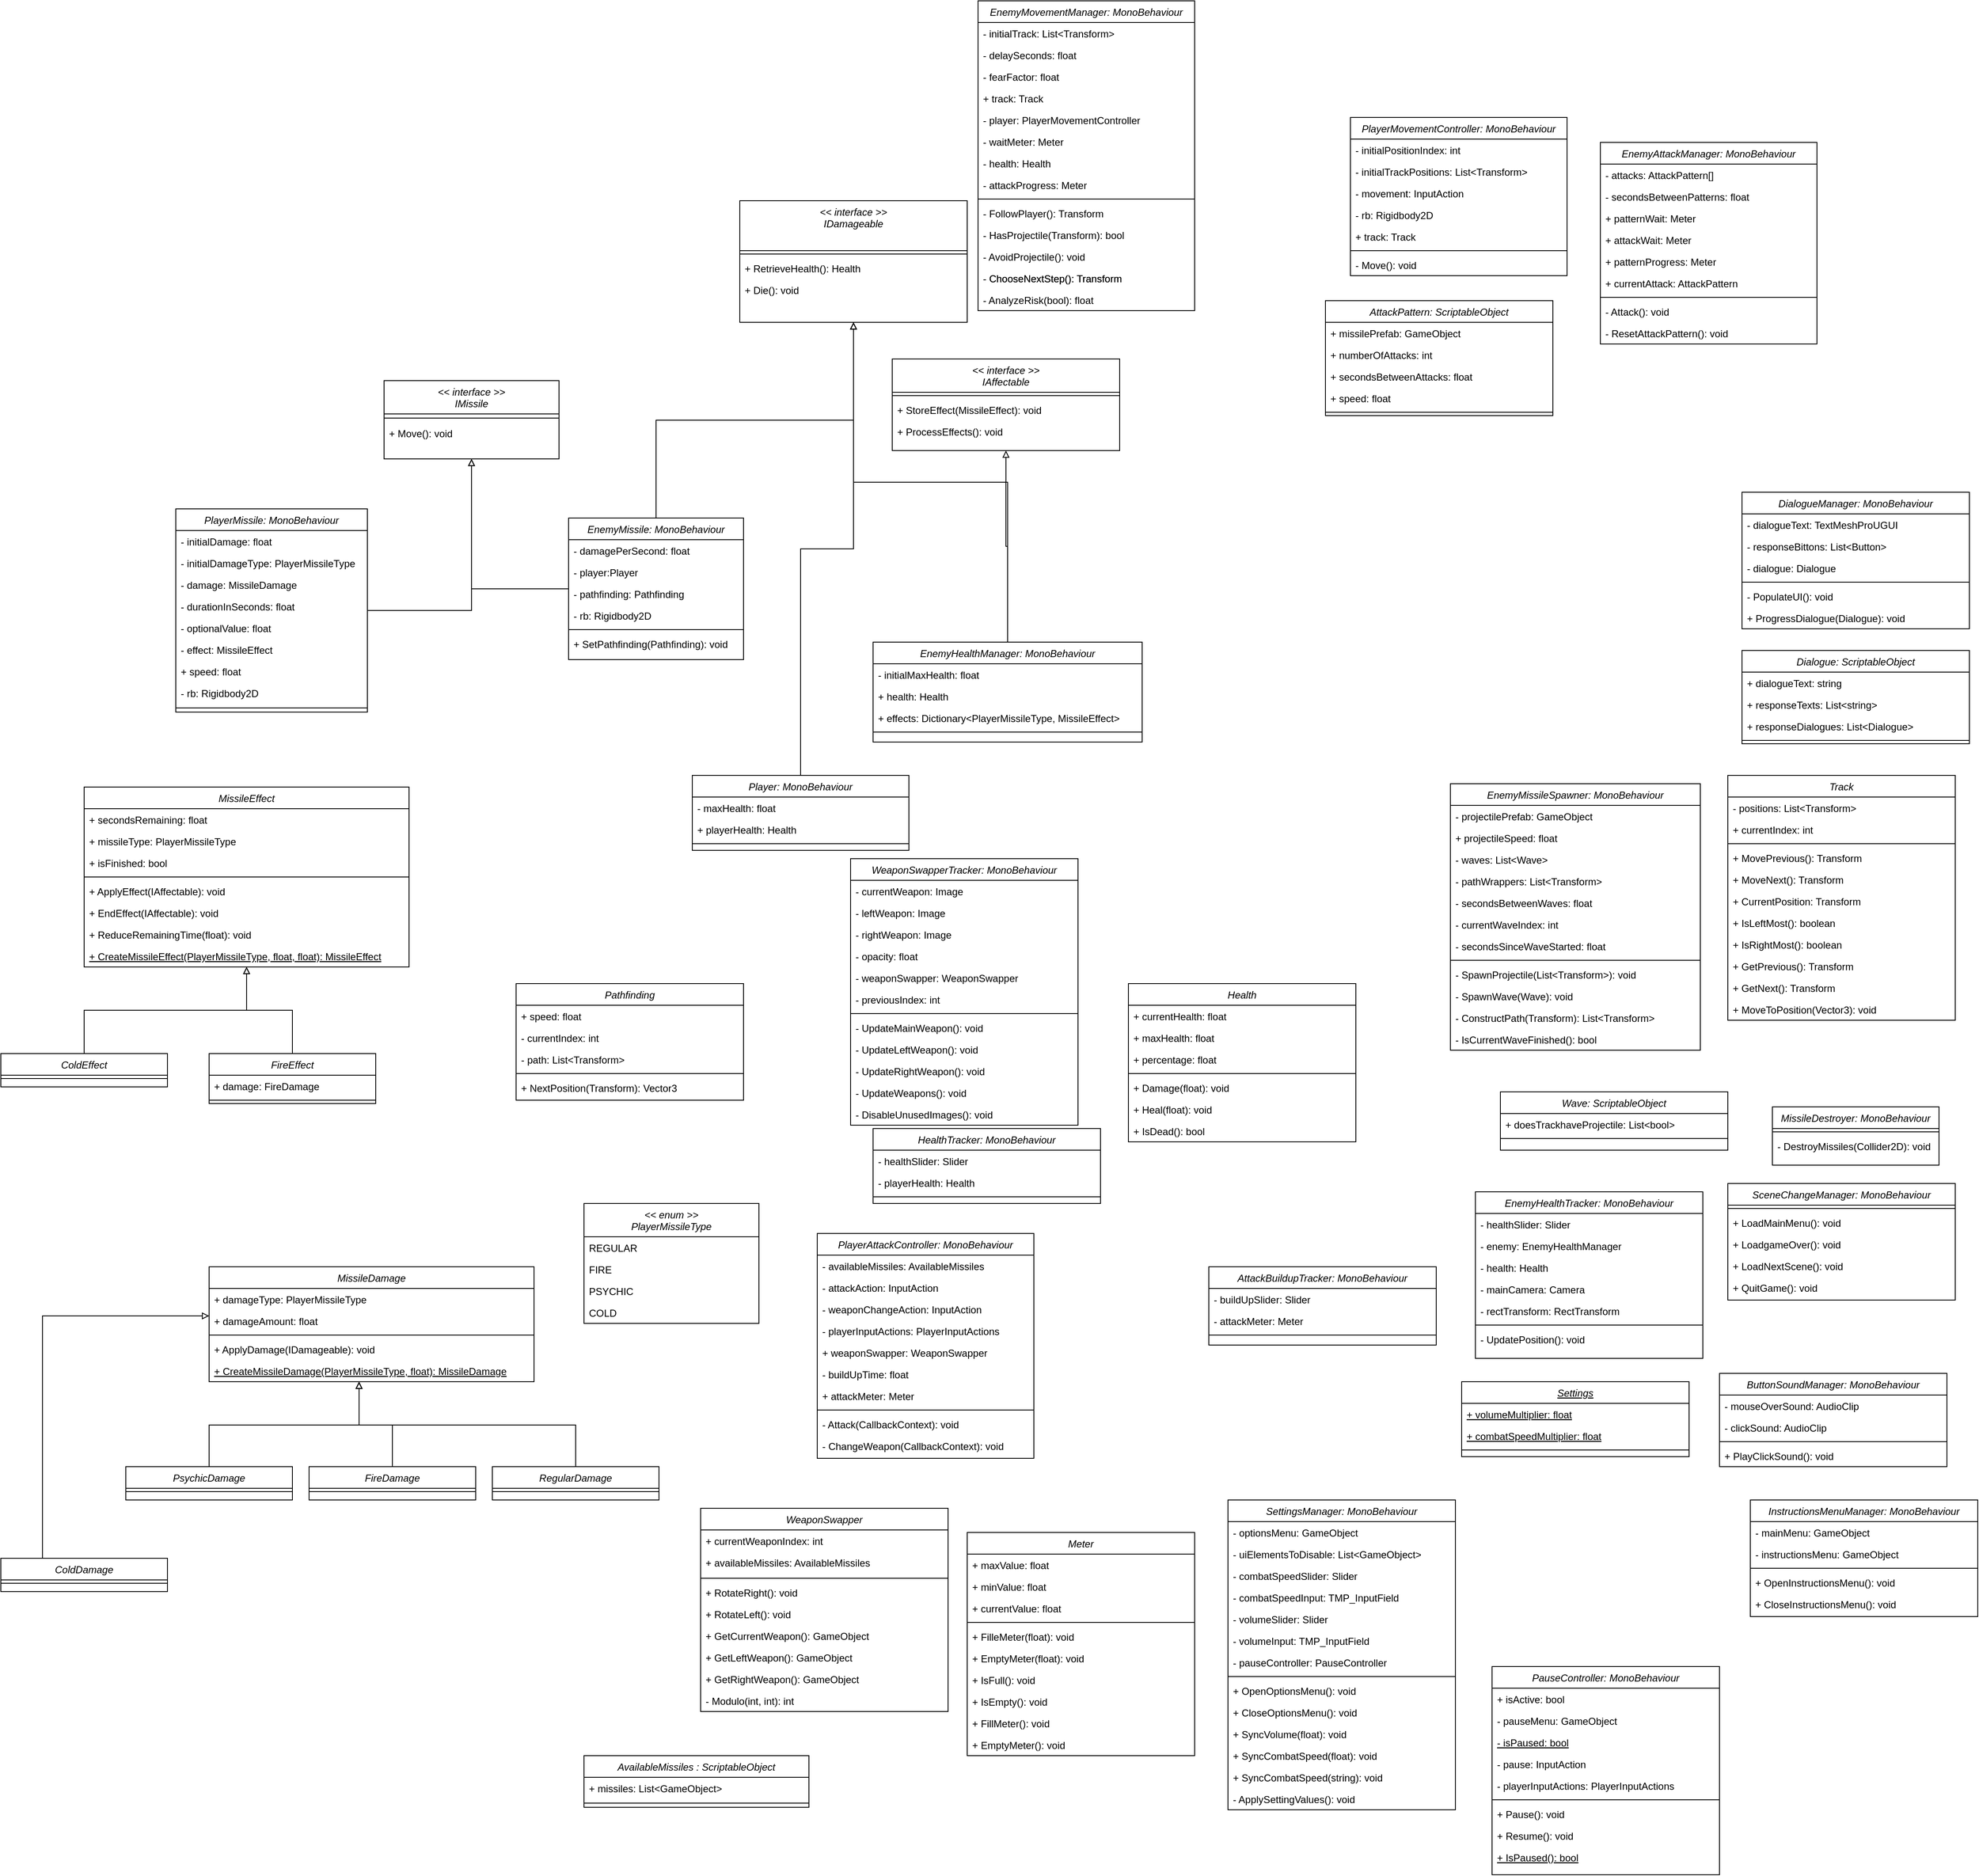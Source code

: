 <mxfile version="15.7.3" type="device"><diagram id="C5RBs43oDa-KdzZeNtuy" name="Page-1"><mxGraphModel dx="2370" dy="1611" grid="1" gridSize="10" guides="1" tooltips="1" connect="1" arrows="1" fold="1" page="1" pageScale="1" pageWidth="827" pageHeight="1169" math="0" shadow="0"><root><mxCell id="WIyWlLk6GJQsqaUBKTNV-0"/><mxCell id="WIyWlLk6GJQsqaUBKTNV-1" parent="WIyWlLk6GJQsqaUBKTNV-0"/><mxCell id="UcCeVJEEOWae40y-bNl2-15" style="edgeStyle=orthogonalEdgeStyle;rounded=0;orthogonalLoop=1;jettySize=auto;html=1;endArrow=block;endFill=0;" parent="WIyWlLk6GJQsqaUBKTNV-1" source="zkfFHV4jXpPFQw0GAbJ--0" target="mwLR3BGFWFLmt9JlnXsj-97" edge="1"><mxGeometry relative="1" as="geometry"/></mxCell><mxCell id="zkfFHV4jXpPFQw0GAbJ--0" value="Player: MonoBehaviour" style="swimlane;fontStyle=2;align=center;verticalAlign=top;childLayout=stackLayout;horizontal=1;startSize=26;horizontalStack=0;resizeParent=1;resizeLast=0;collapsible=1;marginBottom=0;rounded=0;shadow=0;strokeWidth=1;" parent="WIyWlLk6GJQsqaUBKTNV-1" vertex="1"><mxGeometry x="-810" y="-230" width="260" height="90" as="geometry"><mxRectangle x="230" y="140" width="160" height="26" as="alternateBounds"/></mxGeometry></mxCell><mxCell id="zkfFHV4jXpPFQw0GAbJ--1" value="- maxHealth: float" style="text;align=left;verticalAlign=top;spacingLeft=4;spacingRight=4;overflow=hidden;rotatable=0;points=[[0,0.5],[1,0.5]];portConstraint=eastwest;" parent="zkfFHV4jXpPFQw0GAbJ--0" vertex="1"><mxGeometry y="26" width="260" height="26" as="geometry"/></mxCell><mxCell id="09SPajgnUvl2tXef-0cf-7" value="+ playerHealth: Health" style="text;align=left;verticalAlign=top;spacingLeft=4;spacingRight=4;overflow=hidden;rotatable=0;points=[[0,0.5],[1,0.5]];portConstraint=eastwest;rounded=0;shadow=0;html=0;" parent="zkfFHV4jXpPFQw0GAbJ--0" vertex="1"><mxGeometry y="52" width="260" height="26" as="geometry"/></mxCell><mxCell id="zkfFHV4jXpPFQw0GAbJ--4" value="" style="line;html=1;strokeWidth=1;align=left;verticalAlign=middle;spacingTop=-1;spacingLeft=3;spacingRight=3;rotatable=0;labelPosition=right;points=[];portConstraint=eastwest;" parent="zkfFHV4jXpPFQw0GAbJ--0" vertex="1"><mxGeometry y="78" width="260" height="8" as="geometry"/></mxCell><mxCell id="09SPajgnUvl2tXef-0cf-57" style="edgeStyle=orthogonalEdgeStyle;rounded=0;orthogonalLoop=1;jettySize=auto;html=1;endArrow=block;endFill=0;" parent="WIyWlLk6GJQsqaUBKTNV-1" source="09SPajgnUvl2tXef-0cf-0" target="09SPajgnUvl2tXef-0cf-49" edge="1"><mxGeometry relative="1" as="geometry"/></mxCell><mxCell id="UcCeVJEEOWae40y-bNl2-16" style="edgeStyle=orthogonalEdgeStyle;rounded=0;orthogonalLoop=1;jettySize=auto;html=1;endArrow=block;endFill=0;" parent="WIyWlLk6GJQsqaUBKTNV-1" source="09SPajgnUvl2tXef-0cf-0" target="mwLR3BGFWFLmt9JlnXsj-97" edge="1"><mxGeometry relative="1" as="geometry"/></mxCell><mxCell id="09SPajgnUvl2tXef-0cf-0" value="EnemyMissile: MonoBehaviour" style="swimlane;fontStyle=2;align=center;verticalAlign=top;childLayout=stackLayout;horizontal=1;startSize=26;horizontalStack=0;resizeParent=1;resizeLast=0;collapsible=1;marginBottom=0;rounded=0;shadow=0;strokeWidth=1;" parent="WIyWlLk6GJQsqaUBKTNV-1" vertex="1"><mxGeometry x="-958.5" y="-539" width="210" height="170" as="geometry"><mxRectangle x="230" y="140" width="160" height="26" as="alternateBounds"/></mxGeometry></mxCell><mxCell id="09SPajgnUvl2tXef-0cf-1" value="- damagePerSecond: float" style="text;align=left;verticalAlign=top;spacingLeft=4;spacingRight=4;overflow=hidden;rotatable=0;points=[[0,0.5],[1,0.5]];portConstraint=eastwest;" parent="09SPajgnUvl2tXef-0cf-0" vertex="1"><mxGeometry y="26" width="210" height="26" as="geometry"/></mxCell><mxCell id="09SPajgnUvl2tXef-0cf-2" value="- player:Player" style="text;align=left;verticalAlign=top;spacingLeft=4;spacingRight=4;overflow=hidden;rotatable=0;points=[[0,0.5],[1,0.5]];portConstraint=eastwest;rounded=0;shadow=0;html=0;" parent="09SPajgnUvl2tXef-0cf-0" vertex="1"><mxGeometry y="52" width="210" height="26" as="geometry"/></mxCell><mxCell id="09SPajgnUvl2tXef-0cf-3" value="- pathfinding: Pathfinding" style="text;align=left;verticalAlign=top;spacingLeft=4;spacingRight=4;overflow=hidden;rotatable=0;points=[[0,0.5],[1,0.5]];portConstraint=eastwest;rounded=0;shadow=0;html=0;" parent="09SPajgnUvl2tXef-0cf-0" vertex="1"><mxGeometry y="78" width="210" height="26" as="geometry"/></mxCell><mxCell id="09SPajgnUvl2tXef-0cf-30" value="- rb: Rigidbody2D" style="text;align=left;verticalAlign=top;spacingLeft=4;spacingRight=4;overflow=hidden;rotatable=0;points=[[0,0.5],[1,0.5]];portConstraint=eastwest;rounded=0;shadow=0;html=0;" parent="09SPajgnUvl2tXef-0cf-0" vertex="1"><mxGeometry y="104" width="210" height="26" as="geometry"/></mxCell><mxCell id="09SPajgnUvl2tXef-0cf-4" value="" style="line;html=1;strokeWidth=1;align=left;verticalAlign=middle;spacingTop=-1;spacingLeft=3;spacingRight=3;rotatable=0;labelPosition=right;points=[];portConstraint=eastwest;" parent="09SPajgnUvl2tXef-0cf-0" vertex="1"><mxGeometry y="130" width="210" height="8" as="geometry"/></mxCell><mxCell id="09SPajgnUvl2tXef-0cf-5" value="+ SetPathfinding(Pathfinding): void" style="text;align=left;verticalAlign=top;spacingLeft=4;spacingRight=4;overflow=hidden;rotatable=0;points=[[0,0.5],[1,0.5]];portConstraint=eastwest;" parent="09SPajgnUvl2tXef-0cf-0" vertex="1"><mxGeometry y="138" width="210" height="26" as="geometry"/></mxCell><mxCell id="09SPajgnUvl2tXef-0cf-10" value="MissileDamage" style="swimlane;fontStyle=2;align=center;verticalAlign=top;childLayout=stackLayout;horizontal=1;startSize=26;horizontalStack=0;resizeParent=1;resizeLast=0;collapsible=1;marginBottom=0;rounded=0;shadow=0;strokeWidth=1;" parent="WIyWlLk6GJQsqaUBKTNV-1" vertex="1"><mxGeometry x="-1390" y="360" width="390" height="138" as="geometry"><mxRectangle x="230" y="140" width="160" height="26" as="alternateBounds"/></mxGeometry></mxCell><mxCell id="09SPajgnUvl2tXef-0cf-11" value="+ damageType: PlayerMissileType" style="text;align=left;verticalAlign=top;spacingLeft=4;spacingRight=4;overflow=hidden;rotatable=0;points=[[0,0.5],[1,0.5]];portConstraint=eastwest;" parent="09SPajgnUvl2tXef-0cf-10" vertex="1"><mxGeometry y="26" width="390" height="26" as="geometry"/></mxCell><mxCell id="09SPajgnUvl2tXef-0cf-12" value="+ damageAmount: float" style="text;align=left;verticalAlign=top;spacingLeft=4;spacingRight=4;overflow=hidden;rotatable=0;points=[[0,0.5],[1,0.5]];portConstraint=eastwest;rounded=0;shadow=0;html=0;" parent="09SPajgnUvl2tXef-0cf-10" vertex="1"><mxGeometry y="52" width="390" height="26" as="geometry"/></mxCell><mxCell id="09SPajgnUvl2tXef-0cf-14" value="" style="line;html=1;strokeWidth=1;align=left;verticalAlign=middle;spacingTop=-1;spacingLeft=3;spacingRight=3;rotatable=0;labelPosition=right;points=[];portConstraint=eastwest;" parent="09SPajgnUvl2tXef-0cf-10" vertex="1"><mxGeometry y="78" width="390" height="8" as="geometry"/></mxCell><mxCell id="09SPajgnUvl2tXef-0cf-16" value="+ ApplyDamage(IDamageable): void" style="text;align=left;verticalAlign=top;spacingLeft=4;spacingRight=4;overflow=hidden;rotatable=0;points=[[0,0.5],[1,0.5]];portConstraint=eastwest;" parent="09SPajgnUvl2tXef-0cf-10" vertex="1"><mxGeometry y="86" width="390" height="26" as="geometry"/></mxCell><mxCell id="MeYsQtnaGJVccW8hYLPh-0" value="+ CreateMissileDamage(PlayerMissileType, float): MissileDamage" style="text;align=left;verticalAlign=top;spacingLeft=4;spacingRight=4;overflow=hidden;rotatable=0;points=[[0,0.5],[1,0.5]];portConstraint=eastwest;fontStyle=4" parent="09SPajgnUvl2tXef-0cf-10" vertex="1"><mxGeometry y="112" width="390" height="26" as="geometry"/></mxCell><mxCell id="09SPajgnUvl2tXef-0cf-23" style="edgeStyle=orthogonalEdgeStyle;rounded=0;orthogonalLoop=1;jettySize=auto;html=1;endArrow=block;endFill=0;" parent="WIyWlLk6GJQsqaUBKTNV-1" source="09SPajgnUvl2tXef-0cf-17" target="09SPajgnUvl2tXef-0cf-10" edge="1"><mxGeometry relative="1" as="geometry"><Array as="points"><mxPoint x="-1590" y="419"/></Array></mxGeometry></mxCell><mxCell id="09SPajgnUvl2tXef-0cf-17" value="ColdDamage" style="swimlane;fontStyle=2;align=center;verticalAlign=top;childLayout=stackLayout;horizontal=1;startSize=26;horizontalStack=0;resizeParent=1;resizeLast=0;collapsible=1;marginBottom=0;rounded=0;shadow=0;strokeWidth=1;" parent="WIyWlLk6GJQsqaUBKTNV-1" vertex="1"><mxGeometry x="-1640" y="710" width="200" height="40" as="geometry"><mxRectangle x="230" y="140" width="160" height="26" as="alternateBounds"/></mxGeometry></mxCell><mxCell id="09SPajgnUvl2tXef-0cf-20" value="" style="line;html=1;strokeWidth=1;align=left;verticalAlign=middle;spacingTop=-1;spacingLeft=3;spacingRight=3;rotatable=0;labelPosition=right;points=[];portConstraint=eastwest;" parent="09SPajgnUvl2tXef-0cf-17" vertex="1"><mxGeometry y="26" width="200" height="8" as="geometry"/></mxCell><mxCell id="09SPajgnUvl2tXef-0cf-32" value="EnemyMissileSpawner: MonoBehaviour" style="swimlane;fontStyle=2;align=center;verticalAlign=top;childLayout=stackLayout;horizontal=1;startSize=26;horizontalStack=0;resizeParent=1;resizeLast=0;collapsible=1;marginBottom=0;rounded=0;shadow=0;strokeWidth=1;" parent="WIyWlLk6GJQsqaUBKTNV-1" vertex="1"><mxGeometry x="100" y="-220" width="300" height="320" as="geometry"><mxRectangle x="230" y="140" width="160" height="26" as="alternateBounds"/></mxGeometry></mxCell><mxCell id="09SPajgnUvl2tXef-0cf-33" value="- projectilePrefab: GameObject" style="text;align=left;verticalAlign=top;spacingLeft=4;spacingRight=4;overflow=hidden;rotatable=0;points=[[0,0.5],[1,0.5]];portConstraint=eastwest;" parent="09SPajgnUvl2tXef-0cf-32" vertex="1"><mxGeometry y="26" width="300" height="26" as="geometry"/></mxCell><mxCell id="09SPajgnUvl2tXef-0cf-34" value="+ projectileSpeed: float" style="text;align=left;verticalAlign=top;spacingLeft=4;spacingRight=4;overflow=hidden;rotatable=0;points=[[0,0.5],[1,0.5]];portConstraint=eastwest;rounded=0;shadow=0;html=0;" parent="09SPajgnUvl2tXef-0cf-32" vertex="1"><mxGeometry y="52" width="300" height="26" as="geometry"/></mxCell><mxCell id="09SPajgnUvl2tXef-0cf-35" value="- waves: List&lt;Wave&gt;" style="text;align=left;verticalAlign=top;spacingLeft=4;spacingRight=4;overflow=hidden;rotatable=0;points=[[0,0.5],[1,0.5]];portConstraint=eastwest;rounded=0;shadow=0;html=0;" parent="09SPajgnUvl2tXef-0cf-32" vertex="1"><mxGeometry y="78" width="300" height="26" as="geometry"/></mxCell><mxCell id="09SPajgnUvl2tXef-0cf-36" value="- pathWrappers: List&lt;Transform&gt;" style="text;align=left;verticalAlign=top;spacingLeft=4;spacingRight=4;overflow=hidden;rotatable=0;points=[[0,0.5],[1,0.5]];portConstraint=eastwest;rounded=0;shadow=0;html=0;" parent="09SPajgnUvl2tXef-0cf-32" vertex="1"><mxGeometry y="104" width="300" height="26" as="geometry"/></mxCell><mxCell id="09SPajgnUvl2tXef-0cf-40" value="- secondsBetweenWaves: float" style="text;align=left;verticalAlign=top;spacingLeft=4;spacingRight=4;overflow=hidden;rotatable=0;points=[[0,0.5],[1,0.5]];portConstraint=eastwest;rounded=0;shadow=0;html=0;" parent="09SPajgnUvl2tXef-0cf-32" vertex="1"><mxGeometry y="130" width="300" height="26" as="geometry"/></mxCell><mxCell id="09SPajgnUvl2tXef-0cf-42" value="- currentWaveIndex: int" style="text;align=left;verticalAlign=top;spacingLeft=4;spacingRight=4;overflow=hidden;rotatable=0;points=[[0,0.5],[1,0.5]];portConstraint=eastwest;rounded=0;shadow=0;html=0;" parent="09SPajgnUvl2tXef-0cf-32" vertex="1"><mxGeometry y="156" width="300" height="26" as="geometry"/></mxCell><mxCell id="09SPajgnUvl2tXef-0cf-41" value="- secondsSinceWaveStarted: float" style="text;align=left;verticalAlign=top;spacingLeft=4;spacingRight=4;overflow=hidden;rotatable=0;points=[[0,0.5],[1,0.5]];portConstraint=eastwest;rounded=0;shadow=0;html=0;" parent="09SPajgnUvl2tXef-0cf-32" vertex="1"><mxGeometry y="182" width="300" height="26" as="geometry"/></mxCell><mxCell id="09SPajgnUvl2tXef-0cf-37" value="" style="line;html=1;strokeWidth=1;align=left;verticalAlign=middle;spacingTop=-1;spacingLeft=3;spacingRight=3;rotatable=0;labelPosition=right;points=[];portConstraint=eastwest;" parent="09SPajgnUvl2tXef-0cf-32" vertex="1"><mxGeometry y="208" width="300" height="8" as="geometry"/></mxCell><mxCell id="09SPajgnUvl2tXef-0cf-38" value="- SpawnProjectile(List&lt;Transform&gt;): void" style="text;align=left;verticalAlign=top;spacingLeft=4;spacingRight=4;overflow=hidden;rotatable=0;points=[[0,0.5],[1,0.5]];portConstraint=eastwest;" parent="09SPajgnUvl2tXef-0cf-32" vertex="1"><mxGeometry y="216" width="300" height="26" as="geometry"/></mxCell><mxCell id="09SPajgnUvl2tXef-0cf-43" value="- SpawnWave(Wave): void" style="text;align=left;verticalAlign=top;spacingLeft=4;spacingRight=4;overflow=hidden;rotatable=0;points=[[0,0.5],[1,0.5]];portConstraint=eastwest;" parent="09SPajgnUvl2tXef-0cf-32" vertex="1"><mxGeometry y="242" width="300" height="26" as="geometry"/></mxCell><mxCell id="09SPajgnUvl2tXef-0cf-39" value="- ConstructPath(Transform): List&lt;Transform&gt;" style="text;align=left;verticalAlign=top;spacingLeft=4;spacingRight=4;overflow=hidden;rotatable=0;points=[[0,0.5],[1,0.5]];portConstraint=eastwest;" parent="09SPajgnUvl2tXef-0cf-32" vertex="1"><mxGeometry y="268" width="300" height="26" as="geometry"/></mxCell><mxCell id="09SPajgnUvl2tXef-0cf-44" value="- IsCurrentWaveFinished(): bool" style="text;align=left;verticalAlign=top;spacingLeft=4;spacingRight=4;overflow=hidden;rotatable=0;points=[[0,0.5],[1,0.5]];portConstraint=eastwest;" parent="09SPajgnUvl2tXef-0cf-32" vertex="1"><mxGeometry y="294" width="300" height="26" as="geometry"/></mxCell><mxCell id="09SPajgnUvl2tXef-0cf-48" style="edgeStyle=orthogonalEdgeStyle;rounded=0;orthogonalLoop=1;jettySize=auto;html=1;endArrow=block;endFill=0;" parent="WIyWlLk6GJQsqaUBKTNV-1" source="09SPajgnUvl2tXef-0cf-46" target="09SPajgnUvl2tXef-0cf-10" edge="1"><mxGeometry relative="1" as="geometry"><Array as="points"><mxPoint x="-1170" y="550"/><mxPoint x="-1210" y="550"/></Array></mxGeometry></mxCell><mxCell id="09SPajgnUvl2tXef-0cf-46" value="FireDamage" style="swimlane;fontStyle=2;align=center;verticalAlign=top;childLayout=stackLayout;horizontal=1;startSize=26;horizontalStack=0;resizeParent=1;resizeLast=0;collapsible=1;marginBottom=0;rounded=0;shadow=0;strokeWidth=1;" parent="WIyWlLk6GJQsqaUBKTNV-1" vertex="1"><mxGeometry x="-1270" y="600" width="200" height="40" as="geometry"><mxRectangle x="230" y="140" width="160" height="26" as="alternateBounds"/></mxGeometry></mxCell><mxCell id="09SPajgnUvl2tXef-0cf-47" value="" style="line;html=1;strokeWidth=1;align=left;verticalAlign=middle;spacingTop=-1;spacingLeft=3;spacingRight=3;rotatable=0;labelPosition=right;points=[];portConstraint=eastwest;" parent="09SPajgnUvl2tXef-0cf-46" vertex="1"><mxGeometry y="26" width="200" height="8" as="geometry"/></mxCell><mxCell id="09SPajgnUvl2tXef-0cf-49" value="&lt;&lt; interface &gt;&gt;&#10;IMissile" style="swimlane;fontStyle=2;align=center;verticalAlign=top;childLayout=stackLayout;horizontal=1;startSize=40;horizontalStack=0;resizeParent=1;resizeLast=0;collapsible=1;marginBottom=0;rounded=0;shadow=0;strokeWidth=1;" parent="WIyWlLk6GJQsqaUBKTNV-1" vertex="1"><mxGeometry x="-1180" y="-704" width="210" height="94" as="geometry"><mxRectangle x="230" y="140" width="160" height="26" as="alternateBounds"/></mxGeometry></mxCell><mxCell id="09SPajgnUvl2tXef-0cf-54" value="" style="line;html=1;strokeWidth=1;align=left;verticalAlign=middle;spacingTop=-1;spacingLeft=3;spacingRight=3;rotatable=0;labelPosition=right;points=[];portConstraint=eastwest;" parent="09SPajgnUvl2tXef-0cf-49" vertex="1"><mxGeometry y="40" width="210" height="10" as="geometry"/></mxCell><mxCell id="09SPajgnUvl2tXef-0cf-55" value="+ Move(): void" style="text;align=left;verticalAlign=top;spacingLeft=4;spacingRight=4;overflow=hidden;rotatable=0;points=[[0,0.5],[1,0.5]];portConstraint=eastwest;" parent="09SPajgnUvl2tXef-0cf-49" vertex="1"><mxGeometry y="50" width="210" height="26" as="geometry"/></mxCell><mxCell id="09SPajgnUvl2tXef-0cf-58" value="MissileDestroyer: MonoBehaviour" style="swimlane;fontStyle=2;align=center;verticalAlign=top;childLayout=stackLayout;horizontal=1;startSize=26;horizontalStack=0;resizeParent=1;resizeLast=0;collapsible=1;marginBottom=0;rounded=0;shadow=0;strokeWidth=1;" parent="WIyWlLk6GJQsqaUBKTNV-1" vertex="1"><mxGeometry x="486.5" y="168" width="200" height="70" as="geometry"><mxRectangle x="230" y="140" width="160" height="26" as="alternateBounds"/></mxGeometry></mxCell><mxCell id="09SPajgnUvl2tXef-0cf-61" value="" style="line;html=1;strokeWidth=1;align=left;verticalAlign=middle;spacingTop=-1;spacingLeft=3;spacingRight=3;rotatable=0;labelPosition=right;points=[];portConstraint=eastwest;" parent="09SPajgnUvl2tXef-0cf-58" vertex="1"><mxGeometry y="26" width="200" height="8" as="geometry"/></mxCell><mxCell id="09SPajgnUvl2tXef-0cf-62" value="- DestroyMissiles(Collider2D): void" style="text;align=left;verticalAlign=top;spacingLeft=4;spacingRight=4;overflow=hidden;rotatable=0;points=[[0,0.5],[1,0.5]];portConstraint=eastwest;" parent="09SPajgnUvl2tXef-0cf-58" vertex="1"><mxGeometry y="34" width="200" height="26" as="geometry"/></mxCell><mxCell id="09SPajgnUvl2tXef-0cf-64" value="Pathfinding" style="swimlane;fontStyle=2;align=center;verticalAlign=top;childLayout=stackLayout;horizontal=1;startSize=26;horizontalStack=0;resizeParent=1;resizeLast=0;collapsible=1;marginBottom=0;rounded=0;shadow=0;strokeWidth=1;" parent="WIyWlLk6GJQsqaUBKTNV-1" vertex="1"><mxGeometry x="-1021.5" y="20" width="273" height="140" as="geometry"><mxRectangle x="230" y="140" width="160" height="26" as="alternateBounds"/></mxGeometry></mxCell><mxCell id="09SPajgnUvl2tXef-0cf-65" value="+ speed: float" style="text;align=left;verticalAlign=top;spacingLeft=4;spacingRight=4;overflow=hidden;rotatable=0;points=[[0,0.5],[1,0.5]];portConstraint=eastwest;" parent="09SPajgnUvl2tXef-0cf-64" vertex="1"><mxGeometry y="26" width="273" height="26" as="geometry"/></mxCell><mxCell id="09SPajgnUvl2tXef-0cf-66" value="- currentIndex: int" style="text;align=left;verticalAlign=top;spacingLeft=4;spacingRight=4;overflow=hidden;rotatable=0;points=[[0,0.5],[1,0.5]];portConstraint=eastwest;rounded=0;shadow=0;html=0;" parent="09SPajgnUvl2tXef-0cf-64" vertex="1"><mxGeometry y="52" width="273" height="26" as="geometry"/></mxCell><mxCell id="09SPajgnUvl2tXef-0cf-70" value="- path: List&lt;Transform&gt;" style="text;align=left;verticalAlign=top;spacingLeft=4;spacingRight=4;overflow=hidden;rotatable=0;points=[[0,0.5],[1,0.5]];portConstraint=eastwest;rounded=0;shadow=0;html=0;" parent="09SPajgnUvl2tXef-0cf-64" vertex="1"><mxGeometry y="78" width="273" height="26" as="geometry"/></mxCell><mxCell id="09SPajgnUvl2tXef-0cf-67" value="" style="line;html=1;strokeWidth=1;align=left;verticalAlign=middle;spacingTop=-1;spacingLeft=3;spacingRight=3;rotatable=0;labelPosition=right;points=[];portConstraint=eastwest;" parent="09SPajgnUvl2tXef-0cf-64" vertex="1"><mxGeometry y="104" width="273" height="8" as="geometry"/></mxCell><mxCell id="09SPajgnUvl2tXef-0cf-68" value="+ NextPosition(Transform): Vector3" style="text;align=left;verticalAlign=top;spacingLeft=4;spacingRight=4;overflow=hidden;rotatable=0;points=[[0,0.5],[1,0.5]];portConstraint=eastwest;" parent="09SPajgnUvl2tXef-0cf-64" vertex="1"><mxGeometry y="112" width="273" height="26" as="geometry"/></mxCell><mxCell id="09SPajgnUvl2tXef-0cf-78" style="edgeStyle=orthogonalEdgeStyle;rounded=0;orthogonalLoop=1;jettySize=auto;html=1;endArrow=block;endFill=0;" parent="WIyWlLk6GJQsqaUBKTNV-1" source="09SPajgnUvl2tXef-0cf-71" target="09SPajgnUvl2tXef-0cf-49" edge="1"><mxGeometry relative="1" as="geometry"/></mxCell><mxCell id="09SPajgnUvl2tXef-0cf-71" value="PlayerMissile: MonoBehaviour" style="swimlane;fontStyle=2;align=center;verticalAlign=top;childLayout=stackLayout;horizontal=1;startSize=26;horizontalStack=0;resizeParent=1;resizeLast=0;collapsible=1;marginBottom=0;rounded=0;shadow=0;strokeWidth=1;" parent="WIyWlLk6GJQsqaUBKTNV-1" vertex="1"><mxGeometry x="-1430" y="-550" width="230" height="244" as="geometry"><mxRectangle x="230" y="140" width="160" height="26" as="alternateBounds"/></mxGeometry></mxCell><mxCell id="MeYsQtnaGJVccW8hYLPh-2" value="- initialDamage: float" style="text;align=left;verticalAlign=top;spacingLeft=4;spacingRight=4;overflow=hidden;rotatable=0;points=[[0,0.5],[1,0.5]];portConstraint=eastwest;" parent="09SPajgnUvl2tXef-0cf-71" vertex="1"><mxGeometry y="26" width="230" height="26" as="geometry"/></mxCell><mxCell id="MeYsQtnaGJVccW8hYLPh-3" value="- initialDamageType: PlayerMissileType" style="text;align=left;verticalAlign=top;spacingLeft=4;spacingRight=4;overflow=hidden;rotatable=0;points=[[0,0.5],[1,0.5]];portConstraint=eastwest;" parent="09SPajgnUvl2tXef-0cf-71" vertex="1"><mxGeometry y="52" width="230" height="26" as="geometry"/></mxCell><mxCell id="UcCeVJEEOWae40y-bNl2-2" value="- damage: MissileDamage" style="text;align=left;verticalAlign=top;spacingLeft=4;spacingRight=4;overflow=hidden;rotatable=0;points=[[0,0.5],[1,0.5]];portConstraint=eastwest;" parent="09SPajgnUvl2tXef-0cf-71" vertex="1"><mxGeometry y="78" width="230" height="26" as="geometry"/></mxCell><mxCell id="9or_D3IGuP8sRz651E5g-32" value="- durationInSeconds: float" style="text;align=left;verticalAlign=top;spacingLeft=4;spacingRight=4;overflow=hidden;rotatable=0;points=[[0,0.5],[1,0.5]];portConstraint=eastwest;" parent="09SPajgnUvl2tXef-0cf-71" vertex="1"><mxGeometry y="104" width="230" height="26" as="geometry"/></mxCell><mxCell id="9or_D3IGuP8sRz651E5g-33" value="- optionalValue: float" style="text;align=left;verticalAlign=top;spacingLeft=4;spacingRight=4;overflow=hidden;rotatable=0;points=[[0,0.5],[1,0.5]];portConstraint=eastwest;" parent="09SPajgnUvl2tXef-0cf-71" vertex="1"><mxGeometry y="130" width="230" height="26" as="geometry"/></mxCell><mxCell id="UcCeVJEEOWae40y-bNl2-0" value="- effect: MissileEffect" style="text;align=left;verticalAlign=top;spacingLeft=4;spacingRight=4;overflow=hidden;rotatable=0;points=[[0,0.5],[1,0.5]];portConstraint=eastwest;" parent="09SPajgnUvl2tXef-0cf-71" vertex="1"><mxGeometry y="156" width="230" height="26" as="geometry"/></mxCell><mxCell id="09SPajgnUvl2tXef-0cf-72" value="+ speed: float" style="text;align=left;verticalAlign=top;spacingLeft=4;spacingRight=4;overflow=hidden;rotatable=0;points=[[0,0.5],[1,0.5]];portConstraint=eastwest;" parent="09SPajgnUvl2tXef-0cf-71" vertex="1"><mxGeometry y="182" width="230" height="26" as="geometry"/></mxCell><mxCell id="09SPajgnUvl2tXef-0cf-73" value="- rb: Rigidbody2D" style="text;align=left;verticalAlign=top;spacingLeft=4;spacingRight=4;overflow=hidden;rotatable=0;points=[[0,0.5],[1,0.5]];portConstraint=eastwest;rounded=0;shadow=0;html=0;" parent="09SPajgnUvl2tXef-0cf-71" vertex="1"><mxGeometry y="208" width="230" height="26" as="geometry"/></mxCell><mxCell id="09SPajgnUvl2tXef-0cf-76" value="" style="line;html=1;strokeWidth=1;align=left;verticalAlign=middle;spacingTop=-1;spacingLeft=3;spacingRight=3;rotatable=0;labelPosition=right;points=[];portConstraint=eastwest;" parent="09SPajgnUvl2tXef-0cf-71" vertex="1"><mxGeometry y="234" width="230" height="10" as="geometry"/></mxCell><mxCell id="09SPajgnUvl2tXef-0cf-79" value="&lt;&lt; enum &gt;&gt;&#10;PlayerMissileType" style="swimlane;fontStyle=2;align=center;verticalAlign=top;childLayout=stackLayout;horizontal=1;startSize=40;horizontalStack=0;resizeParent=1;resizeLast=0;collapsible=1;marginBottom=0;rounded=0;shadow=0;strokeWidth=1;" parent="WIyWlLk6GJQsqaUBKTNV-1" vertex="1"><mxGeometry x="-940" y="284" width="210" height="144" as="geometry"><mxRectangle x="230" y="140" width="160" height="26" as="alternateBounds"/></mxGeometry></mxCell><mxCell id="mwLR3BGFWFLmt9JlnXsj-115" value="REGULAR" style="text;align=left;verticalAlign=top;spacingLeft=4;spacingRight=4;overflow=hidden;rotatable=0;points=[[0,0.5],[1,0.5]];portConstraint=eastwest;" parent="09SPajgnUvl2tXef-0cf-79" vertex="1"><mxGeometry y="40" width="210" height="26" as="geometry"/></mxCell><mxCell id="mwLR3BGFWFLmt9JlnXsj-116" value="FIRE" style="text;align=left;verticalAlign=top;spacingLeft=4;spacingRight=4;overflow=hidden;rotatable=0;points=[[0,0.5],[1,0.5]];portConstraint=eastwest;" parent="09SPajgnUvl2tXef-0cf-79" vertex="1"><mxGeometry y="66" width="210" height="26" as="geometry"/></mxCell><mxCell id="mwLR3BGFWFLmt9JlnXsj-117" value="PSYCHIC" style="text;align=left;verticalAlign=top;spacingLeft=4;spacingRight=4;overflow=hidden;rotatable=0;points=[[0,0.5],[1,0.5]];portConstraint=eastwest;" parent="09SPajgnUvl2tXef-0cf-79" vertex="1"><mxGeometry y="92" width="210" height="26" as="geometry"/></mxCell><mxCell id="mwLR3BGFWFLmt9JlnXsj-118" value="COLD" style="text;align=left;verticalAlign=top;spacingLeft=4;spacingRight=4;overflow=hidden;rotatable=0;points=[[0,0.5],[1,0.5]];portConstraint=eastwest;" parent="09SPajgnUvl2tXef-0cf-79" vertex="1"><mxGeometry y="118" width="210" height="26" as="geometry"/></mxCell><mxCell id="09SPajgnUvl2tXef-0cf-88" style="edgeStyle=orthogonalEdgeStyle;rounded=0;orthogonalLoop=1;jettySize=auto;html=1;endArrow=block;endFill=0;" parent="WIyWlLk6GJQsqaUBKTNV-1" source="09SPajgnUvl2tXef-0cf-86" target="09SPajgnUvl2tXef-0cf-10" edge="1"><mxGeometry relative="1" as="geometry"><Array as="points"><mxPoint x="-1390" y="550"/><mxPoint x="-1210" y="550"/></Array></mxGeometry></mxCell><mxCell id="09SPajgnUvl2tXef-0cf-86" value="PsychicDamage" style="swimlane;fontStyle=2;align=center;verticalAlign=top;childLayout=stackLayout;horizontal=1;startSize=26;horizontalStack=0;resizeParent=1;resizeLast=0;collapsible=1;marginBottom=0;rounded=0;shadow=0;strokeWidth=1;" parent="WIyWlLk6GJQsqaUBKTNV-1" vertex="1"><mxGeometry x="-1490" y="600" width="200" height="40" as="geometry"><mxRectangle x="230" y="140" width="160" height="26" as="alternateBounds"/></mxGeometry></mxCell><mxCell id="09SPajgnUvl2tXef-0cf-87" value="" style="line;html=1;strokeWidth=1;align=left;verticalAlign=middle;spacingTop=-1;spacingLeft=3;spacingRight=3;rotatable=0;labelPosition=right;points=[];portConstraint=eastwest;" parent="09SPajgnUvl2tXef-0cf-86" vertex="1"><mxGeometry y="26" width="200" height="8" as="geometry"/></mxCell><mxCell id="09SPajgnUvl2tXef-0cf-91" style="edgeStyle=orthogonalEdgeStyle;rounded=0;orthogonalLoop=1;jettySize=auto;html=1;endArrow=block;endFill=0;" parent="WIyWlLk6GJQsqaUBKTNV-1" source="09SPajgnUvl2tXef-0cf-89" target="09SPajgnUvl2tXef-0cf-10" edge="1"><mxGeometry relative="1" as="geometry"><Array as="points"><mxPoint x="-950" y="550"/><mxPoint x="-1210" y="550"/></Array></mxGeometry></mxCell><mxCell id="09SPajgnUvl2tXef-0cf-89" value="RegularDamage" style="swimlane;fontStyle=2;align=center;verticalAlign=top;childLayout=stackLayout;horizontal=1;startSize=26;horizontalStack=0;resizeParent=1;resizeLast=0;collapsible=1;marginBottom=0;rounded=0;shadow=0;strokeWidth=1;" parent="WIyWlLk6GJQsqaUBKTNV-1" vertex="1"><mxGeometry x="-1050" y="600" width="200" height="40" as="geometry"><mxRectangle x="230" y="140" width="160" height="26" as="alternateBounds"/></mxGeometry></mxCell><mxCell id="09SPajgnUvl2tXef-0cf-90" value="" style="line;html=1;strokeWidth=1;align=left;verticalAlign=middle;spacingTop=-1;spacingLeft=3;spacingRight=3;rotatable=0;labelPosition=right;points=[];portConstraint=eastwest;" parent="09SPajgnUvl2tXef-0cf-89" vertex="1"><mxGeometry y="26" width="200" height="8" as="geometry"/></mxCell><mxCell id="09SPajgnUvl2tXef-0cf-92" value="Track" style="swimlane;fontStyle=2;align=center;verticalAlign=top;childLayout=stackLayout;horizontal=1;startSize=26;horizontalStack=0;resizeParent=1;resizeLast=0;collapsible=1;marginBottom=0;rounded=0;shadow=0;strokeWidth=1;" parent="WIyWlLk6GJQsqaUBKTNV-1" vertex="1"><mxGeometry x="433" y="-230" width="273" height="294" as="geometry"><mxRectangle x="230" y="140" width="160" height="26" as="alternateBounds"/></mxGeometry></mxCell><mxCell id="09SPajgnUvl2tXef-0cf-93" value="- positions: List&lt;Transform&gt;" style="text;align=left;verticalAlign=top;spacingLeft=4;spacingRight=4;overflow=hidden;rotatable=0;points=[[0,0.5],[1,0.5]];portConstraint=eastwest;" parent="09SPajgnUvl2tXef-0cf-92" vertex="1"><mxGeometry y="26" width="273" height="26" as="geometry"/></mxCell><mxCell id="09SPajgnUvl2tXef-0cf-94" value="+ currentIndex: int" style="text;align=left;verticalAlign=top;spacingLeft=4;spacingRight=4;overflow=hidden;rotatable=0;points=[[0,0.5],[1,0.5]];portConstraint=eastwest;rounded=0;shadow=0;html=0;" parent="09SPajgnUvl2tXef-0cf-92" vertex="1"><mxGeometry y="52" width="273" height="26" as="geometry"/></mxCell><mxCell id="09SPajgnUvl2tXef-0cf-96" value="" style="line;html=1;strokeWidth=1;align=left;verticalAlign=middle;spacingTop=-1;spacingLeft=3;spacingRight=3;rotatable=0;labelPosition=right;points=[];portConstraint=eastwest;" parent="09SPajgnUvl2tXef-0cf-92" vertex="1"><mxGeometry y="78" width="273" height="8" as="geometry"/></mxCell><mxCell id="09SPajgnUvl2tXef-0cf-97" value="+ MovePrevious(): Transform" style="text;align=left;verticalAlign=top;spacingLeft=4;spacingRight=4;overflow=hidden;rotatable=0;points=[[0,0.5],[1,0.5]];portConstraint=eastwest;" parent="09SPajgnUvl2tXef-0cf-92" vertex="1"><mxGeometry y="86" width="273" height="26" as="geometry"/></mxCell><mxCell id="09SPajgnUvl2tXef-0cf-98" value="+ MoveNext(): Transform" style="text;align=left;verticalAlign=top;spacingLeft=4;spacingRight=4;overflow=hidden;rotatable=0;points=[[0,0.5],[1,0.5]];portConstraint=eastwest;" parent="09SPajgnUvl2tXef-0cf-92" vertex="1"><mxGeometry y="112" width="273" height="26" as="geometry"/></mxCell><mxCell id="09SPajgnUvl2tXef-0cf-99" value="+ CurrentPosition: Transform" style="text;align=left;verticalAlign=top;spacingLeft=4;spacingRight=4;overflow=hidden;rotatable=0;points=[[0,0.5],[1,0.5]];portConstraint=eastwest;" parent="09SPajgnUvl2tXef-0cf-92" vertex="1"><mxGeometry y="138" width="273" height="26" as="geometry"/></mxCell><mxCell id="ZixbL8T64xsaszh3Wcun-0" value="+ IsLeftMost(): boolean" style="text;align=left;verticalAlign=top;spacingLeft=4;spacingRight=4;overflow=hidden;rotatable=0;points=[[0,0.5],[1,0.5]];portConstraint=eastwest;" parent="09SPajgnUvl2tXef-0cf-92" vertex="1"><mxGeometry y="164" width="273" height="26" as="geometry"/></mxCell><mxCell id="ZixbL8T64xsaszh3Wcun-1" value="+ IsRightMost(): boolean" style="text;align=left;verticalAlign=top;spacingLeft=4;spacingRight=4;overflow=hidden;rotatable=0;points=[[0,0.5],[1,0.5]];portConstraint=eastwest;" parent="09SPajgnUvl2tXef-0cf-92" vertex="1"><mxGeometry y="190" width="273" height="26" as="geometry"/></mxCell><mxCell id="ve4KEKb9Y8pS_tvfXJTI-0" value="+ GetPrevious(): Transform" style="text;align=left;verticalAlign=top;spacingLeft=4;spacingRight=4;overflow=hidden;rotatable=0;points=[[0,0.5],[1,0.5]];portConstraint=eastwest;" parent="09SPajgnUvl2tXef-0cf-92" vertex="1"><mxGeometry y="216" width="273" height="26" as="geometry"/></mxCell><mxCell id="ve4KEKb9Y8pS_tvfXJTI-1" value="+ GetNext(): Transform" style="text;align=left;verticalAlign=top;spacingLeft=4;spacingRight=4;overflow=hidden;rotatable=0;points=[[0,0.5],[1,0.5]];portConstraint=eastwest;" parent="09SPajgnUvl2tXef-0cf-92" vertex="1"><mxGeometry y="242" width="273" height="26" as="geometry"/></mxCell><mxCell id="ve4KEKb9Y8pS_tvfXJTI-2" value="+ MoveToPosition(Vector3): void" style="text;align=left;verticalAlign=top;spacingLeft=4;spacingRight=4;overflow=hidden;rotatable=0;points=[[0,0.5],[1,0.5]];portConstraint=eastwest;" parent="09SPajgnUvl2tXef-0cf-92" vertex="1"><mxGeometry y="268" width="273" height="26" as="geometry"/></mxCell><mxCell id="09SPajgnUvl2tXef-0cf-100" value="Wave: ScriptableObject" style="swimlane;fontStyle=2;align=center;verticalAlign=top;childLayout=stackLayout;horizontal=1;startSize=26;horizontalStack=0;resizeParent=1;resizeLast=0;collapsible=1;marginBottom=0;rounded=0;shadow=0;strokeWidth=1;" parent="WIyWlLk6GJQsqaUBKTNV-1" vertex="1"><mxGeometry x="160" y="150" width="273" height="70" as="geometry"><mxRectangle x="230" y="140" width="160" height="26" as="alternateBounds"/></mxGeometry></mxCell><mxCell id="09SPajgnUvl2tXef-0cf-101" value="+ doesTrackhaveProjectile: List&lt;bool&gt;" style="text;align=left;verticalAlign=top;spacingLeft=4;spacingRight=4;overflow=hidden;rotatable=0;points=[[0,0.5],[1,0.5]];portConstraint=eastwest;" parent="09SPajgnUvl2tXef-0cf-100" vertex="1"><mxGeometry y="26" width="273" height="26" as="geometry"/></mxCell><mxCell id="09SPajgnUvl2tXef-0cf-103" value="" style="line;html=1;strokeWidth=1;align=left;verticalAlign=middle;spacingTop=-1;spacingLeft=3;spacingRight=3;rotatable=0;labelPosition=right;points=[];portConstraint=eastwest;" parent="09SPajgnUvl2tXef-0cf-100" vertex="1"><mxGeometry y="52" width="273" height="8" as="geometry"/></mxCell><mxCell id="09SPajgnUvl2tXef-0cf-107" value="PlayerAttackController: MonoBehaviour" style="swimlane;fontStyle=2;align=center;verticalAlign=top;childLayout=stackLayout;horizontal=1;startSize=26;horizontalStack=0;resizeParent=1;resizeLast=0;collapsible=1;marginBottom=0;rounded=0;shadow=0;strokeWidth=1;" parent="WIyWlLk6GJQsqaUBKTNV-1" vertex="1"><mxGeometry x="-660" y="320" width="260" height="270" as="geometry"><mxRectangle x="230" y="140" width="160" height="26" as="alternateBounds"/></mxGeometry></mxCell><mxCell id="09SPajgnUvl2tXef-0cf-108" value="- availableMissiles: AvailableMissiles" style="text;align=left;verticalAlign=top;spacingLeft=4;spacingRight=4;overflow=hidden;rotatable=0;points=[[0,0.5],[1,0.5]];portConstraint=eastwest;" parent="09SPajgnUvl2tXef-0cf-107" vertex="1"><mxGeometry y="26" width="260" height="26" as="geometry"/></mxCell><mxCell id="09SPajgnUvl2tXef-0cf-109" value="- attackAction: InputAction" style="text;align=left;verticalAlign=top;spacingLeft=4;spacingRight=4;overflow=hidden;rotatable=0;points=[[0,0.5],[1,0.5]];portConstraint=eastwest;rounded=0;shadow=0;html=0;" parent="09SPajgnUvl2tXef-0cf-107" vertex="1"><mxGeometry y="52" width="260" height="26" as="geometry"/></mxCell><mxCell id="09SPajgnUvl2tXef-0cf-110" value="- weaponChangeAction: InputAction" style="text;align=left;verticalAlign=top;spacingLeft=4;spacingRight=4;overflow=hidden;rotatable=0;points=[[0,0.5],[1,0.5]];portConstraint=eastwest;rounded=0;shadow=0;html=0;" parent="09SPajgnUvl2tXef-0cf-107" vertex="1"><mxGeometry y="78" width="260" height="26" as="geometry"/></mxCell><mxCell id="09SPajgnUvl2tXef-0cf-111" value="- playerInputActions: PlayerInputActions" style="text;align=left;verticalAlign=top;spacingLeft=4;spacingRight=4;overflow=hidden;rotatable=0;points=[[0,0.5],[1,0.5]];portConstraint=eastwest;rounded=0;shadow=0;html=0;" parent="09SPajgnUvl2tXef-0cf-107" vertex="1"><mxGeometry y="104" width="260" height="26" as="geometry"/></mxCell><mxCell id="09SPajgnUvl2tXef-0cf-112" value="+ weaponSwapper: WeaponSwapper" style="text;align=left;verticalAlign=top;spacingLeft=4;spacingRight=4;overflow=hidden;rotatable=0;points=[[0,0.5],[1,0.5]];portConstraint=eastwest;rounded=0;shadow=0;html=0;" parent="09SPajgnUvl2tXef-0cf-107" vertex="1"><mxGeometry y="130" width="260" height="26" as="geometry"/></mxCell><mxCell id="09SPajgnUvl2tXef-0cf-116" value="- buildUpTime: float" style="text;align=left;verticalAlign=top;spacingLeft=4;spacingRight=4;overflow=hidden;rotatable=0;points=[[0,0.5],[1,0.5]];portConstraint=eastwest;rounded=0;shadow=0;html=0;" parent="09SPajgnUvl2tXef-0cf-107" vertex="1"><mxGeometry y="156" width="260" height="26" as="geometry"/></mxCell><mxCell id="09SPajgnUvl2tXef-0cf-117" value="+ attackMeter: Meter" style="text;align=left;verticalAlign=top;spacingLeft=4;spacingRight=4;overflow=hidden;rotatable=0;points=[[0,0.5],[1,0.5]];portConstraint=eastwest;rounded=0;shadow=0;html=0;" parent="09SPajgnUvl2tXef-0cf-107" vertex="1"><mxGeometry y="182" width="260" height="26" as="geometry"/></mxCell><mxCell id="09SPajgnUvl2tXef-0cf-113" value="" style="line;html=1;strokeWidth=1;align=left;verticalAlign=middle;spacingTop=-1;spacingLeft=3;spacingRight=3;rotatable=0;labelPosition=right;points=[];portConstraint=eastwest;" parent="09SPajgnUvl2tXef-0cf-107" vertex="1"><mxGeometry y="208" width="260" height="8" as="geometry"/></mxCell><mxCell id="09SPajgnUvl2tXef-0cf-114" value="- Attack(CallbackContext): void" style="text;align=left;verticalAlign=top;spacingLeft=4;spacingRight=4;overflow=hidden;rotatable=0;points=[[0,0.5],[1,0.5]];portConstraint=eastwest;" parent="09SPajgnUvl2tXef-0cf-107" vertex="1"><mxGeometry y="216" width="260" height="26" as="geometry"/></mxCell><mxCell id="09SPajgnUvl2tXef-0cf-119" value="- ChangeWeapon(CallbackContext): void" style="text;align=left;verticalAlign=top;spacingLeft=4;spacingRight=4;overflow=hidden;rotatable=0;points=[[0,0.5],[1,0.5]];portConstraint=eastwest;" parent="09SPajgnUvl2tXef-0cf-107" vertex="1"><mxGeometry y="242" width="260" height="26" as="geometry"/></mxCell><mxCell id="09SPajgnUvl2tXef-0cf-121" value="PlayerMovementController: MonoBehaviour" style="swimlane;fontStyle=2;align=center;verticalAlign=top;childLayout=stackLayout;horizontal=1;startSize=26;horizontalStack=0;resizeParent=1;resizeLast=0;collapsible=1;marginBottom=0;rounded=0;shadow=0;strokeWidth=1;" parent="WIyWlLk6GJQsqaUBKTNV-1" vertex="1"><mxGeometry x="-20" y="-1020" width="260" height="190" as="geometry"><mxRectangle x="230" y="140" width="160" height="26" as="alternateBounds"/></mxGeometry></mxCell><mxCell id="nvc8KScRY2jd3tbXKTJd-0" value="- initialPositionIndex: int" style="text;align=left;verticalAlign=top;spacingLeft=4;spacingRight=4;overflow=hidden;rotatable=0;points=[[0,0.5],[1,0.5]];portConstraint=eastwest;rounded=0;shadow=0;html=0;" parent="09SPajgnUvl2tXef-0cf-121" vertex="1"><mxGeometry y="26" width="260" height="26" as="geometry"/></mxCell><mxCell id="nvc8KScRY2jd3tbXKTJd-1" value="- initialTrackPositions: List&lt;Transform&gt;" style="text;align=left;verticalAlign=top;spacingLeft=4;spacingRight=4;overflow=hidden;rotatable=0;points=[[0,0.5],[1,0.5]];portConstraint=eastwest;rounded=0;shadow=0;html=0;" parent="09SPajgnUvl2tXef-0cf-121" vertex="1"><mxGeometry y="52" width="260" height="26" as="geometry"/></mxCell><mxCell id="09SPajgnUvl2tXef-0cf-122" value="- movement: InputAction" style="text;align=left;verticalAlign=top;spacingLeft=4;spacingRight=4;overflow=hidden;rotatable=0;points=[[0,0.5],[1,0.5]];portConstraint=eastwest;" parent="09SPajgnUvl2tXef-0cf-121" vertex="1"><mxGeometry y="78" width="260" height="26" as="geometry"/></mxCell><mxCell id="09SPajgnUvl2tXef-0cf-125" value="- rb: Rigidbody2D" style="text;align=left;verticalAlign=top;spacingLeft=4;spacingRight=4;overflow=hidden;rotatable=0;points=[[0,0.5],[1,0.5]];portConstraint=eastwest;rounded=0;shadow=0;html=0;" parent="09SPajgnUvl2tXef-0cf-121" vertex="1"><mxGeometry y="104" width="260" height="26" as="geometry"/></mxCell><mxCell id="09SPajgnUvl2tXef-0cf-126" value="+ track: Track" style="text;align=left;verticalAlign=top;spacingLeft=4;spacingRight=4;overflow=hidden;rotatable=0;points=[[0,0.5],[1,0.5]];portConstraint=eastwest;rounded=0;shadow=0;html=0;" parent="09SPajgnUvl2tXef-0cf-121" vertex="1"><mxGeometry y="130" width="260" height="26" as="geometry"/></mxCell><mxCell id="09SPajgnUvl2tXef-0cf-127" value="" style="line;html=1;strokeWidth=1;align=left;verticalAlign=middle;spacingTop=-1;spacingLeft=3;spacingRight=3;rotatable=0;labelPosition=right;points=[];portConstraint=eastwest;" parent="09SPajgnUvl2tXef-0cf-121" vertex="1"><mxGeometry y="156" width="260" height="8" as="geometry"/></mxCell><mxCell id="09SPajgnUvl2tXef-0cf-128" value="- Move(): void" style="text;align=left;verticalAlign=top;spacingLeft=4;spacingRight=4;overflow=hidden;rotatable=0;points=[[0,0.5],[1,0.5]];portConstraint=eastwest;" parent="09SPajgnUvl2tXef-0cf-121" vertex="1"><mxGeometry y="164" width="260" height="26" as="geometry"/></mxCell><mxCell id="09SPajgnUvl2tXef-0cf-129" value="WeaponSwapper" style="swimlane;fontStyle=2;align=center;verticalAlign=top;childLayout=stackLayout;horizontal=1;startSize=26;horizontalStack=0;resizeParent=1;resizeLast=0;collapsible=1;marginBottom=0;rounded=0;shadow=0;strokeWidth=1;" parent="WIyWlLk6GJQsqaUBKTNV-1" vertex="1"><mxGeometry x="-800" y="650" width="297" height="244" as="geometry"><mxRectangle x="230" y="140" width="160" height="26" as="alternateBounds"/></mxGeometry></mxCell><mxCell id="09SPajgnUvl2tXef-0cf-130" value="+ currentWeaponIndex: int" style="text;align=left;verticalAlign=top;spacingLeft=4;spacingRight=4;overflow=hidden;rotatable=0;points=[[0,0.5],[1,0.5]];portConstraint=eastwest;" parent="09SPajgnUvl2tXef-0cf-129" vertex="1"><mxGeometry y="26" width="297" height="26" as="geometry"/></mxCell><mxCell id="09SPajgnUvl2tXef-0cf-131" value="+ availableMissiles: AvailableMissiles" style="text;align=left;verticalAlign=top;spacingLeft=4;spacingRight=4;overflow=hidden;rotatable=0;points=[[0,0.5],[1,0.5]];portConstraint=eastwest;rounded=0;shadow=0;html=0;" parent="09SPajgnUvl2tXef-0cf-129" vertex="1"><mxGeometry y="52" width="297" height="28" as="geometry"/></mxCell><mxCell id="09SPajgnUvl2tXef-0cf-135" value="" style="line;html=1;strokeWidth=1;align=left;verticalAlign=middle;spacingTop=-1;spacingLeft=3;spacingRight=3;rotatable=0;labelPosition=right;points=[];portConstraint=eastwest;" parent="09SPajgnUvl2tXef-0cf-129" vertex="1"><mxGeometry y="80" width="297" height="8" as="geometry"/></mxCell><mxCell id="09SPajgnUvl2tXef-0cf-136" value="+ RotateRight(): void" style="text;align=left;verticalAlign=top;spacingLeft=4;spacingRight=4;overflow=hidden;rotatable=0;points=[[0,0.5],[1,0.5]];portConstraint=eastwest;" parent="09SPajgnUvl2tXef-0cf-129" vertex="1"><mxGeometry y="88" width="297" height="26" as="geometry"/></mxCell><mxCell id="09SPajgnUvl2tXef-0cf-137" value="+ RotateLeft(): void" style="text;align=left;verticalAlign=top;spacingLeft=4;spacingRight=4;overflow=hidden;rotatable=0;points=[[0,0.5],[1,0.5]];portConstraint=eastwest;" parent="09SPajgnUvl2tXef-0cf-129" vertex="1"><mxGeometry y="114" width="297" height="26" as="geometry"/></mxCell><mxCell id="09SPajgnUvl2tXef-0cf-138" value="+ GetCurrentWeapon(): GameObject" style="text;align=left;verticalAlign=top;spacingLeft=4;spacingRight=4;overflow=hidden;rotatable=0;points=[[0,0.5],[1,0.5]];portConstraint=eastwest;" parent="09SPajgnUvl2tXef-0cf-129" vertex="1"><mxGeometry y="140" width="297" height="26" as="geometry"/></mxCell><mxCell id="MeYsQtnaGJVccW8hYLPh-12" value="+ GetLeftWeapon(): GameObject" style="text;align=left;verticalAlign=top;spacingLeft=4;spacingRight=4;overflow=hidden;rotatable=0;points=[[0,0.5],[1,0.5]];portConstraint=eastwest;" parent="09SPajgnUvl2tXef-0cf-129" vertex="1"><mxGeometry y="166" width="297" height="26" as="geometry"/></mxCell><mxCell id="MeYsQtnaGJVccW8hYLPh-13" value="+ GetRightWeapon(): GameObject" style="text;align=left;verticalAlign=top;spacingLeft=4;spacingRight=4;overflow=hidden;rotatable=0;points=[[0,0.5],[1,0.5]];portConstraint=eastwest;" parent="09SPajgnUvl2tXef-0cf-129" vertex="1"><mxGeometry y="192" width="297" height="26" as="geometry"/></mxCell><mxCell id="MeYsQtnaGJVccW8hYLPh-14" value="- Modulo(int, int): int" style="text;align=left;verticalAlign=top;spacingLeft=4;spacingRight=4;overflow=hidden;rotatable=0;points=[[0,0.5],[1,0.5]];portConstraint=eastwest;" parent="09SPajgnUvl2tXef-0cf-129" vertex="1"><mxGeometry y="218" width="297" height="26" as="geometry"/></mxCell><mxCell id="mwLR3BGFWFLmt9JlnXsj-0" value="SettingsManager: MonoBehaviour" style="swimlane;fontStyle=2;align=center;verticalAlign=top;childLayout=stackLayout;horizontal=1;startSize=26;horizontalStack=0;resizeParent=1;resizeLast=0;collapsible=1;marginBottom=0;rounded=0;shadow=0;strokeWidth=1;" parent="WIyWlLk6GJQsqaUBKTNV-1" vertex="1"><mxGeometry x="-167" y="640" width="273" height="372" as="geometry"><mxRectangle x="230" y="140" width="160" height="26" as="alternateBounds"/></mxGeometry></mxCell><mxCell id="mwLR3BGFWFLmt9JlnXsj-1" value="- optionsMenu: GameObject" style="text;align=left;verticalAlign=top;spacingLeft=4;spacingRight=4;overflow=hidden;rotatable=0;points=[[0,0.5],[1,0.5]];portConstraint=eastwest;" parent="mwLR3BGFWFLmt9JlnXsj-0" vertex="1"><mxGeometry y="26" width="273" height="26" as="geometry"/></mxCell><mxCell id="mwLR3BGFWFLmt9JlnXsj-2" value="- uiElementsToDisable: List&lt;GameObject&gt;" style="text;align=left;verticalAlign=top;spacingLeft=4;spacingRight=4;overflow=hidden;rotatable=0;points=[[0,0.5],[1,0.5]];portConstraint=eastwest;rounded=0;shadow=0;html=0;" parent="mwLR3BGFWFLmt9JlnXsj-0" vertex="1"><mxGeometry y="52" width="273" height="26" as="geometry"/></mxCell><mxCell id="mwLR3BGFWFLmt9JlnXsj-7" value="- combatSpeedSlider: Slider" style="text;align=left;verticalAlign=top;spacingLeft=4;spacingRight=4;overflow=hidden;rotatable=0;points=[[0,0.5],[1,0.5]];portConstraint=eastwest;rounded=0;shadow=0;html=0;" parent="mwLR3BGFWFLmt9JlnXsj-0" vertex="1"><mxGeometry y="78" width="273" height="26" as="geometry"/></mxCell><mxCell id="mwLR3BGFWFLmt9JlnXsj-8" value="- combatSpeedInput: TMP_InputField" style="text;align=left;verticalAlign=top;spacingLeft=4;spacingRight=4;overflow=hidden;rotatable=0;points=[[0,0.5],[1,0.5]];portConstraint=eastwest;rounded=0;shadow=0;html=0;" parent="mwLR3BGFWFLmt9JlnXsj-0" vertex="1"><mxGeometry y="104" width="273" height="26" as="geometry"/></mxCell><mxCell id="mwLR3BGFWFLmt9JlnXsj-9" value="- volumeSlider: Slider" style="text;align=left;verticalAlign=top;spacingLeft=4;spacingRight=4;overflow=hidden;rotatable=0;points=[[0,0.5],[1,0.5]];portConstraint=eastwest;rounded=0;shadow=0;html=0;" parent="mwLR3BGFWFLmt9JlnXsj-0" vertex="1"><mxGeometry y="130" width="273" height="26" as="geometry"/></mxCell><mxCell id="mwLR3BGFWFLmt9JlnXsj-10" value="- volumeInput: TMP_InputField" style="text;align=left;verticalAlign=top;spacingLeft=4;spacingRight=4;overflow=hidden;rotatable=0;points=[[0,0.5],[1,0.5]];portConstraint=eastwest;rounded=0;shadow=0;html=0;" parent="mwLR3BGFWFLmt9JlnXsj-0" vertex="1"><mxGeometry y="156" width="273" height="26" as="geometry"/></mxCell><mxCell id="mwLR3BGFWFLmt9JlnXsj-11" value="- pauseController: PauseController" style="text;align=left;verticalAlign=top;spacingLeft=4;spacingRight=4;overflow=hidden;rotatable=0;points=[[0,0.5],[1,0.5]];portConstraint=eastwest;rounded=0;shadow=0;html=0;" parent="mwLR3BGFWFLmt9JlnXsj-0" vertex="1"><mxGeometry y="182" width="273" height="26" as="geometry"/></mxCell><mxCell id="mwLR3BGFWFLmt9JlnXsj-3" value="" style="line;html=1;strokeWidth=1;align=left;verticalAlign=middle;spacingTop=-1;spacingLeft=3;spacingRight=3;rotatable=0;labelPosition=right;points=[];portConstraint=eastwest;" parent="mwLR3BGFWFLmt9JlnXsj-0" vertex="1"><mxGeometry y="208" width="273" height="8" as="geometry"/></mxCell><mxCell id="mwLR3BGFWFLmt9JlnXsj-4" value="+ OpenOptionsMenu(): void" style="text;align=left;verticalAlign=top;spacingLeft=4;spacingRight=4;overflow=hidden;rotatable=0;points=[[0,0.5],[1,0.5]];portConstraint=eastwest;" parent="mwLR3BGFWFLmt9JlnXsj-0" vertex="1"><mxGeometry y="216" width="273" height="26" as="geometry"/></mxCell><mxCell id="mwLR3BGFWFLmt9JlnXsj-5" value="+ CloseOptionsMenu(): void" style="text;align=left;verticalAlign=top;spacingLeft=4;spacingRight=4;overflow=hidden;rotatable=0;points=[[0,0.5],[1,0.5]];portConstraint=eastwest;" parent="mwLR3BGFWFLmt9JlnXsj-0" vertex="1"><mxGeometry y="242" width="273" height="26" as="geometry"/></mxCell><mxCell id="mwLR3BGFWFLmt9JlnXsj-12" value="+ SyncVolume(float): void" style="text;align=left;verticalAlign=top;spacingLeft=4;spacingRight=4;overflow=hidden;rotatable=0;points=[[0,0.5],[1,0.5]];portConstraint=eastwest;" parent="mwLR3BGFWFLmt9JlnXsj-0" vertex="1"><mxGeometry y="268" width="273" height="26" as="geometry"/></mxCell><mxCell id="mwLR3BGFWFLmt9JlnXsj-6" value="+ SyncCombatSpeed(float): void" style="text;align=left;verticalAlign=top;spacingLeft=4;spacingRight=4;overflow=hidden;rotatable=0;points=[[0,0.5],[1,0.5]];portConstraint=eastwest;" parent="mwLR3BGFWFLmt9JlnXsj-0" vertex="1"><mxGeometry y="294" width="273" height="26" as="geometry"/></mxCell><mxCell id="mwLR3BGFWFLmt9JlnXsj-13" value="+ SyncCombatSpeed(string): void" style="text;align=left;verticalAlign=top;spacingLeft=4;spacingRight=4;overflow=hidden;rotatable=0;points=[[0,0.5],[1,0.5]];portConstraint=eastwest;" parent="mwLR3BGFWFLmt9JlnXsj-0" vertex="1"><mxGeometry y="320" width="273" height="26" as="geometry"/></mxCell><mxCell id="mwLR3BGFWFLmt9JlnXsj-15" value="- ApplySettingValues(): void" style="text;align=left;verticalAlign=top;spacingLeft=4;spacingRight=4;overflow=hidden;rotatable=0;points=[[0,0.5],[1,0.5]];portConstraint=eastwest;" parent="mwLR3BGFWFLmt9JlnXsj-0" vertex="1"><mxGeometry y="346" width="273" height="26" as="geometry"/></mxCell><mxCell id="mwLR3BGFWFLmt9JlnXsj-16" value="PauseController: MonoBehaviour" style="swimlane;fontStyle=2;align=center;verticalAlign=top;childLayout=stackLayout;horizontal=1;startSize=26;horizontalStack=0;resizeParent=1;resizeLast=0;collapsible=1;marginBottom=0;rounded=0;shadow=0;strokeWidth=1;" parent="WIyWlLk6GJQsqaUBKTNV-1" vertex="1"><mxGeometry x="150" y="840" width="273" height="250" as="geometry"><mxRectangle x="230" y="140" width="160" height="26" as="alternateBounds"/></mxGeometry></mxCell><mxCell id="mwLR3BGFWFLmt9JlnXsj-17" value="+ isActive: bool" style="text;align=left;verticalAlign=top;spacingLeft=4;spacingRight=4;overflow=hidden;rotatable=0;points=[[0,0.5],[1,0.5]];portConstraint=eastwest;" parent="mwLR3BGFWFLmt9JlnXsj-16" vertex="1"><mxGeometry y="26" width="273" height="26" as="geometry"/></mxCell><mxCell id="mwLR3BGFWFLmt9JlnXsj-18" value="- pauseMenu: GameObject" style="text;align=left;verticalAlign=top;spacingLeft=4;spacingRight=4;overflow=hidden;rotatable=0;points=[[0,0.5],[1,0.5]];portConstraint=eastwest;rounded=0;shadow=0;html=0;" parent="mwLR3BGFWFLmt9JlnXsj-16" vertex="1"><mxGeometry y="52" width="273" height="26" as="geometry"/></mxCell><mxCell id="mwLR3BGFWFLmt9JlnXsj-19" value="- isPaused: bool" style="text;align=left;verticalAlign=top;spacingLeft=4;spacingRight=4;overflow=hidden;rotatable=0;points=[[0,0.5],[1,0.5]];portConstraint=eastwest;rounded=0;shadow=0;html=0;fontStyle=4" parent="mwLR3BGFWFLmt9JlnXsj-16" vertex="1"><mxGeometry y="78" width="273" height="26" as="geometry"/></mxCell><mxCell id="mwLR3BGFWFLmt9JlnXsj-20" value="- pause: InputAction" style="text;align=left;verticalAlign=top;spacingLeft=4;spacingRight=4;overflow=hidden;rotatable=0;points=[[0,0.5],[1,0.5]];portConstraint=eastwest;rounded=0;shadow=0;html=0;" parent="mwLR3BGFWFLmt9JlnXsj-16" vertex="1"><mxGeometry y="104" width="273" height="26" as="geometry"/></mxCell><mxCell id="mwLR3BGFWFLmt9JlnXsj-21" value="- playerInputActions: PlayerInputActions" style="text;align=left;verticalAlign=top;spacingLeft=4;spacingRight=4;overflow=hidden;rotatable=0;points=[[0,0.5],[1,0.5]];portConstraint=eastwest;rounded=0;shadow=0;html=0;" parent="mwLR3BGFWFLmt9JlnXsj-16" vertex="1"><mxGeometry y="130" width="273" height="26" as="geometry"/></mxCell><mxCell id="mwLR3BGFWFLmt9JlnXsj-24" value="" style="line;html=1;strokeWidth=1;align=left;verticalAlign=middle;spacingTop=-1;spacingLeft=3;spacingRight=3;rotatable=0;labelPosition=right;points=[];portConstraint=eastwest;" parent="mwLR3BGFWFLmt9JlnXsj-16" vertex="1"><mxGeometry y="156" width="273" height="8" as="geometry"/></mxCell><mxCell id="mwLR3BGFWFLmt9JlnXsj-25" value="+ Pause(): void" style="text;align=left;verticalAlign=top;spacingLeft=4;spacingRight=4;overflow=hidden;rotatable=0;points=[[0,0.5],[1,0.5]];portConstraint=eastwest;" parent="mwLR3BGFWFLmt9JlnXsj-16" vertex="1"><mxGeometry y="164" width="273" height="26" as="geometry"/></mxCell><mxCell id="mwLR3BGFWFLmt9JlnXsj-26" value="+ Resume(): void" style="text;align=left;verticalAlign=top;spacingLeft=4;spacingRight=4;overflow=hidden;rotatable=0;points=[[0,0.5],[1,0.5]];portConstraint=eastwest;" parent="mwLR3BGFWFLmt9JlnXsj-16" vertex="1"><mxGeometry y="190" width="273" height="26" as="geometry"/></mxCell><mxCell id="mwLR3BGFWFLmt9JlnXsj-27" value="+ IsPaused(): bool" style="text;align=left;verticalAlign=top;spacingLeft=4;spacingRight=4;overflow=hidden;rotatable=0;points=[[0,0.5],[1,0.5]];portConstraint=eastwest;fontStyle=4" parent="mwLR3BGFWFLmt9JlnXsj-16" vertex="1"><mxGeometry y="216" width="273" height="26" as="geometry"/></mxCell><mxCell id="mwLR3BGFWFLmt9JlnXsj-31" value="SceneChangeManager: MonoBehaviour" style="swimlane;fontStyle=2;align=center;verticalAlign=top;childLayout=stackLayout;horizontal=1;startSize=26;horizontalStack=0;resizeParent=1;resizeLast=0;collapsible=1;marginBottom=0;rounded=0;shadow=0;strokeWidth=1;" parent="WIyWlLk6GJQsqaUBKTNV-1" vertex="1"><mxGeometry x="433" y="260" width="273" height="140" as="geometry"><mxRectangle x="230" y="140" width="160" height="26" as="alternateBounds"/></mxGeometry></mxCell><mxCell id="mwLR3BGFWFLmt9JlnXsj-37" value="" style="line;html=1;strokeWidth=1;align=left;verticalAlign=middle;spacingTop=-1;spacingLeft=3;spacingRight=3;rotatable=0;labelPosition=right;points=[];portConstraint=eastwest;" parent="mwLR3BGFWFLmt9JlnXsj-31" vertex="1"><mxGeometry y="26" width="273" height="8" as="geometry"/></mxCell><mxCell id="mwLR3BGFWFLmt9JlnXsj-38" value="+ LoadMainMenu(): void" style="text;align=left;verticalAlign=top;spacingLeft=4;spacingRight=4;overflow=hidden;rotatable=0;points=[[0,0.5],[1,0.5]];portConstraint=eastwest;" parent="mwLR3BGFWFLmt9JlnXsj-31" vertex="1"><mxGeometry y="34" width="273" height="26" as="geometry"/></mxCell><mxCell id="mwLR3BGFWFLmt9JlnXsj-39" value="+ LoadgameOver(): void" style="text;align=left;verticalAlign=top;spacingLeft=4;spacingRight=4;overflow=hidden;rotatable=0;points=[[0,0.5],[1,0.5]];portConstraint=eastwest;" parent="mwLR3BGFWFLmt9JlnXsj-31" vertex="1"><mxGeometry y="60" width="273" height="26" as="geometry"/></mxCell><mxCell id="mwLR3BGFWFLmt9JlnXsj-40" value="+ LoadNextScene(): void" style="text;align=left;verticalAlign=top;spacingLeft=4;spacingRight=4;overflow=hidden;rotatable=0;points=[[0,0.5],[1,0.5]];portConstraint=eastwest;fontStyle=0" parent="mwLR3BGFWFLmt9JlnXsj-31" vertex="1"><mxGeometry y="86" width="273" height="26" as="geometry"/></mxCell><mxCell id="mwLR3BGFWFLmt9JlnXsj-41" value="+ QuitGame(): void" style="text;align=left;verticalAlign=top;spacingLeft=4;spacingRight=4;overflow=hidden;rotatable=0;points=[[0,0.5],[1,0.5]];portConstraint=eastwest;fontStyle=0" parent="mwLR3BGFWFLmt9JlnXsj-31" vertex="1"><mxGeometry y="112" width="273" height="26" as="geometry"/></mxCell><mxCell id="mwLR3BGFWFLmt9JlnXsj-42" value="Settings" style="swimlane;fontStyle=6;align=center;verticalAlign=top;childLayout=stackLayout;horizontal=1;startSize=26;horizontalStack=0;resizeParent=1;resizeLast=0;collapsible=1;marginBottom=0;rounded=0;shadow=0;strokeWidth=1;" parent="WIyWlLk6GJQsqaUBKTNV-1" vertex="1"><mxGeometry x="113.5" y="498" width="273" height="90" as="geometry"><mxRectangle x="230" y="140" width="160" height="26" as="alternateBounds"/></mxGeometry></mxCell><mxCell id="mwLR3BGFWFLmt9JlnXsj-49" value="+ volumeMultiplier: float" style="text;align=left;verticalAlign=top;spacingLeft=4;spacingRight=4;overflow=hidden;rotatable=0;points=[[0,0.5],[1,0.5]];portConstraint=eastwest;rounded=0;shadow=0;html=0;fontStyle=4" parent="mwLR3BGFWFLmt9JlnXsj-42" vertex="1"><mxGeometry y="26" width="273" height="26" as="geometry"/></mxCell><mxCell id="mwLR3BGFWFLmt9JlnXsj-50" value="+ combatSpeedMultiplier: float" style="text;align=left;verticalAlign=top;spacingLeft=4;spacingRight=4;overflow=hidden;rotatable=0;points=[[0,0.5],[1,0.5]];portConstraint=eastwest;rounded=0;shadow=0;html=0;fontStyle=4" parent="mwLR3BGFWFLmt9JlnXsj-42" vertex="1"><mxGeometry y="52" width="273" height="26" as="geometry"/></mxCell><mxCell id="mwLR3BGFWFLmt9JlnXsj-43" value="" style="line;html=1;strokeWidth=1;align=left;verticalAlign=middle;spacingTop=-1;spacingLeft=3;spacingRight=3;rotatable=0;labelPosition=right;points=[];portConstraint=eastwest;" parent="mwLR3BGFWFLmt9JlnXsj-42" vertex="1"><mxGeometry y="78" width="273" height="8" as="geometry"/></mxCell><mxCell id="mwLR3BGFWFLmt9JlnXsj-51" value="AttackBuildupTracker: MonoBehaviour" style="swimlane;fontStyle=2;align=center;verticalAlign=top;childLayout=stackLayout;horizontal=1;startSize=26;horizontalStack=0;resizeParent=1;resizeLast=0;collapsible=1;marginBottom=0;rounded=0;shadow=0;strokeWidth=1;" parent="WIyWlLk6GJQsqaUBKTNV-1" vertex="1"><mxGeometry x="-190" y="360" width="273" height="94" as="geometry"><mxRectangle x="230" y="140" width="160" height="26" as="alternateBounds"/></mxGeometry></mxCell><mxCell id="mwLR3BGFWFLmt9JlnXsj-52" value="- buildUpSlider: Slider" style="text;align=left;verticalAlign=top;spacingLeft=4;spacingRight=4;overflow=hidden;rotatable=0;points=[[0,0.5],[1,0.5]];portConstraint=eastwest;" parent="mwLR3BGFWFLmt9JlnXsj-51" vertex="1"><mxGeometry y="26" width="273" height="26" as="geometry"/></mxCell><mxCell id="mwLR3BGFWFLmt9JlnXsj-53" value="- attackMeter: Meter" style="text;align=left;verticalAlign=top;spacingLeft=4;spacingRight=4;overflow=hidden;rotatable=0;points=[[0,0.5],[1,0.5]];portConstraint=eastwest;rounded=0;shadow=0;html=0;" parent="mwLR3BGFWFLmt9JlnXsj-51" vertex="1"><mxGeometry y="52" width="273" height="26" as="geometry"/></mxCell><mxCell id="mwLR3BGFWFLmt9JlnXsj-54" value="" style="line;html=1;strokeWidth=1;align=left;verticalAlign=middle;spacingTop=-1;spacingLeft=3;spacingRight=3;rotatable=0;labelPosition=right;points=[];portConstraint=eastwest;" parent="mwLR3BGFWFLmt9JlnXsj-51" vertex="1"><mxGeometry y="78" width="273" height="8" as="geometry"/></mxCell><mxCell id="mwLR3BGFWFLmt9JlnXsj-58" value="ButtonSoundManager: MonoBehaviour" style="swimlane;fontStyle=2;align=center;verticalAlign=top;childLayout=stackLayout;horizontal=1;startSize=26;horizontalStack=0;resizeParent=1;resizeLast=0;collapsible=1;marginBottom=0;rounded=0;shadow=0;strokeWidth=1;" parent="WIyWlLk6GJQsqaUBKTNV-1" vertex="1"><mxGeometry x="423" y="488" width="273" height="112" as="geometry"><mxRectangle x="230" y="140" width="160" height="26" as="alternateBounds"/></mxGeometry></mxCell><mxCell id="mwLR3BGFWFLmt9JlnXsj-59" value="- mouseOverSound: AudioClip" style="text;align=left;verticalAlign=top;spacingLeft=4;spacingRight=4;overflow=hidden;rotatable=0;points=[[0,0.5],[1,0.5]];portConstraint=eastwest;" parent="mwLR3BGFWFLmt9JlnXsj-58" vertex="1"><mxGeometry y="26" width="273" height="26" as="geometry"/></mxCell><mxCell id="mwLR3BGFWFLmt9JlnXsj-60" value="- clickSound: AudioClip" style="text;align=left;verticalAlign=top;spacingLeft=4;spacingRight=4;overflow=hidden;rotatable=0;points=[[0,0.5],[1,0.5]];portConstraint=eastwest;rounded=0;shadow=0;html=0;" parent="mwLR3BGFWFLmt9JlnXsj-58" vertex="1"><mxGeometry y="52" width="273" height="26" as="geometry"/></mxCell><mxCell id="mwLR3BGFWFLmt9JlnXsj-61" value="" style="line;html=1;strokeWidth=1;align=left;verticalAlign=middle;spacingTop=-1;spacingLeft=3;spacingRight=3;rotatable=0;labelPosition=right;points=[];portConstraint=eastwest;" parent="mwLR3BGFWFLmt9JlnXsj-58" vertex="1"><mxGeometry y="78" width="273" height="8" as="geometry"/></mxCell><mxCell id="mwLR3BGFWFLmt9JlnXsj-62" value="+ PlayClickSound(): void" style="text;align=left;verticalAlign=top;spacingLeft=4;spacingRight=4;overflow=hidden;rotatable=0;points=[[0,0.5],[1,0.5]];portConstraint=eastwest;rounded=0;shadow=0;html=0;" parent="mwLR3BGFWFLmt9JlnXsj-58" vertex="1"><mxGeometry y="86" width="273" height="26" as="geometry"/></mxCell><mxCell id="mwLR3BGFWFLmt9JlnXsj-63" value="Dialogue: ScriptableObject" style="swimlane;fontStyle=2;align=center;verticalAlign=top;childLayout=stackLayout;horizontal=1;startSize=26;horizontalStack=0;resizeParent=1;resizeLast=0;collapsible=1;marginBottom=0;rounded=0;shadow=0;strokeWidth=1;" parent="WIyWlLk6GJQsqaUBKTNV-1" vertex="1"><mxGeometry x="450" y="-380" width="273" height="112" as="geometry"><mxRectangle x="230" y="140" width="160" height="26" as="alternateBounds"/></mxGeometry></mxCell><mxCell id="mwLR3BGFWFLmt9JlnXsj-64" value="+ dialogueText: string" style="text;align=left;verticalAlign=top;spacingLeft=4;spacingRight=4;overflow=hidden;rotatable=0;points=[[0,0.5],[1,0.5]];portConstraint=eastwest;" parent="mwLR3BGFWFLmt9JlnXsj-63" vertex="1"><mxGeometry y="26" width="273" height="26" as="geometry"/></mxCell><mxCell id="mwLR3BGFWFLmt9JlnXsj-65" value="+ responseTexts: List&lt;string&gt;" style="text;align=left;verticalAlign=top;spacingLeft=4;spacingRight=4;overflow=hidden;rotatable=0;points=[[0,0.5],[1,0.5]];portConstraint=eastwest;rounded=0;shadow=0;html=0;" parent="mwLR3BGFWFLmt9JlnXsj-63" vertex="1"><mxGeometry y="52" width="273" height="26" as="geometry"/></mxCell><mxCell id="mwLR3BGFWFLmt9JlnXsj-67" value="+ responseDialogues: List&lt;Dialogue&gt;" style="text;align=left;verticalAlign=top;spacingLeft=4;spacingRight=4;overflow=hidden;rotatable=0;points=[[0,0.5],[1,0.5]];portConstraint=eastwest;rounded=0;shadow=0;html=0;" parent="mwLR3BGFWFLmt9JlnXsj-63" vertex="1"><mxGeometry y="78" width="273" height="26" as="geometry"/></mxCell><mxCell id="mwLR3BGFWFLmt9JlnXsj-66" value="" style="line;html=1;strokeWidth=1;align=left;verticalAlign=middle;spacingTop=-1;spacingLeft=3;spacingRight=3;rotatable=0;labelPosition=right;points=[];portConstraint=eastwest;" parent="mwLR3BGFWFLmt9JlnXsj-63" vertex="1"><mxGeometry y="104" width="273" height="8" as="geometry"/></mxCell><mxCell id="mwLR3BGFWFLmt9JlnXsj-68" value="DialogueManager: MonoBehaviour" style="swimlane;fontStyle=2;align=center;verticalAlign=top;childLayout=stackLayout;horizontal=1;startSize=26;horizontalStack=0;resizeParent=1;resizeLast=0;collapsible=1;marginBottom=0;rounded=0;shadow=0;strokeWidth=1;" parent="WIyWlLk6GJQsqaUBKTNV-1" vertex="1"><mxGeometry x="450" y="-570" width="273" height="164" as="geometry"><mxRectangle x="230" y="140" width="160" height="26" as="alternateBounds"/></mxGeometry></mxCell><mxCell id="mwLR3BGFWFLmt9JlnXsj-69" value="- dialogueText: TextMeshProUGUI" style="text;align=left;verticalAlign=top;spacingLeft=4;spacingRight=4;overflow=hidden;rotatable=0;points=[[0,0.5],[1,0.5]];portConstraint=eastwest;" parent="mwLR3BGFWFLmt9JlnXsj-68" vertex="1"><mxGeometry y="26" width="273" height="26" as="geometry"/></mxCell><mxCell id="mwLR3BGFWFLmt9JlnXsj-70" value="- responseBittons: List&lt;Button&gt;" style="text;align=left;verticalAlign=top;spacingLeft=4;spacingRight=4;overflow=hidden;rotatable=0;points=[[0,0.5],[1,0.5]];portConstraint=eastwest;rounded=0;shadow=0;html=0;" parent="mwLR3BGFWFLmt9JlnXsj-68" vertex="1"><mxGeometry y="52" width="273" height="26" as="geometry"/></mxCell><mxCell id="mwLR3BGFWFLmt9JlnXsj-71" value="- dialogue: Dialogue" style="text;align=left;verticalAlign=top;spacingLeft=4;spacingRight=4;overflow=hidden;rotatable=0;points=[[0,0.5],[1,0.5]];portConstraint=eastwest;rounded=0;shadow=0;html=0;" parent="mwLR3BGFWFLmt9JlnXsj-68" vertex="1"><mxGeometry y="78" width="273" height="26" as="geometry"/></mxCell><mxCell id="mwLR3BGFWFLmt9JlnXsj-72" value="" style="line;html=1;strokeWidth=1;align=left;verticalAlign=middle;spacingTop=-1;spacingLeft=3;spacingRight=3;rotatable=0;labelPosition=right;points=[];portConstraint=eastwest;" parent="mwLR3BGFWFLmt9JlnXsj-68" vertex="1"><mxGeometry y="104" width="273" height="8" as="geometry"/></mxCell><mxCell id="mwLR3BGFWFLmt9JlnXsj-73" value="- PopulateUI(): void" style="text;align=left;verticalAlign=top;spacingLeft=4;spacingRight=4;overflow=hidden;rotatable=0;points=[[0,0.5],[1,0.5]];portConstraint=eastwest;rounded=0;shadow=0;html=0;" parent="mwLR3BGFWFLmt9JlnXsj-68" vertex="1"><mxGeometry y="112" width="273" height="26" as="geometry"/></mxCell><mxCell id="mwLR3BGFWFLmt9JlnXsj-74" value="+ ProgressDialogue(Dialogue): void" style="text;align=left;verticalAlign=top;spacingLeft=4;spacingRight=4;overflow=hidden;rotatable=0;points=[[0,0.5],[1,0.5]];portConstraint=eastwest;rounded=0;shadow=0;html=0;" parent="mwLR3BGFWFLmt9JlnXsj-68" vertex="1"><mxGeometry y="138" width="273" height="26" as="geometry"/></mxCell><mxCell id="mwLR3BGFWFLmt9JlnXsj-75" value="Health" style="swimlane;fontStyle=2;align=center;verticalAlign=top;childLayout=stackLayout;horizontal=1;startSize=26;horizontalStack=0;resizeParent=1;resizeLast=0;collapsible=1;marginBottom=0;rounded=0;shadow=0;strokeWidth=1;" parent="WIyWlLk6GJQsqaUBKTNV-1" vertex="1"><mxGeometry x="-286.5" y="20" width="273" height="190" as="geometry"><mxRectangle x="230" y="140" width="160" height="26" as="alternateBounds"/></mxGeometry></mxCell><mxCell id="mwLR3BGFWFLmt9JlnXsj-76" value="+ currentHealth: float" style="text;align=left;verticalAlign=top;spacingLeft=4;spacingRight=4;overflow=hidden;rotatable=0;points=[[0,0.5],[1,0.5]];portConstraint=eastwest;" parent="mwLR3BGFWFLmt9JlnXsj-75" vertex="1"><mxGeometry y="26" width="273" height="26" as="geometry"/></mxCell><mxCell id="mwLR3BGFWFLmt9JlnXsj-77" value="+ maxHealth: float" style="text;align=left;verticalAlign=top;spacingLeft=4;spacingRight=4;overflow=hidden;rotatable=0;points=[[0,0.5],[1,0.5]];portConstraint=eastwest;rounded=0;shadow=0;html=0;" parent="mwLR3BGFWFLmt9JlnXsj-75" vertex="1"><mxGeometry y="52" width="273" height="26" as="geometry"/></mxCell><mxCell id="EHy8shYOJSn8gH__utEK-1" value="+ percentage: float" style="text;align=left;verticalAlign=top;spacingLeft=4;spacingRight=4;overflow=hidden;rotatable=0;points=[[0,0.5],[1,0.5]];portConstraint=eastwest;rounded=0;shadow=0;html=0;" parent="mwLR3BGFWFLmt9JlnXsj-75" vertex="1"><mxGeometry y="78" width="273" height="26" as="geometry"/></mxCell><mxCell id="mwLR3BGFWFLmt9JlnXsj-79" value="" style="line;html=1;strokeWidth=1;align=left;verticalAlign=middle;spacingTop=-1;spacingLeft=3;spacingRight=3;rotatable=0;labelPosition=right;points=[];portConstraint=eastwest;" parent="mwLR3BGFWFLmt9JlnXsj-75" vertex="1"><mxGeometry y="104" width="273" height="8" as="geometry"/></mxCell><mxCell id="mwLR3BGFWFLmt9JlnXsj-80" value="+ Damage(float): void" style="text;align=left;verticalAlign=top;spacingLeft=4;spacingRight=4;overflow=hidden;rotatable=0;points=[[0,0.5],[1,0.5]];portConstraint=eastwest;rounded=0;shadow=0;html=0;" parent="mwLR3BGFWFLmt9JlnXsj-75" vertex="1"><mxGeometry y="112" width="273" height="26" as="geometry"/></mxCell><mxCell id="mwLR3BGFWFLmt9JlnXsj-81" value="+ Heal(float): void" style="text;align=left;verticalAlign=top;spacingLeft=4;spacingRight=4;overflow=hidden;rotatable=0;points=[[0,0.5],[1,0.5]];portConstraint=eastwest;rounded=0;shadow=0;html=0;" parent="mwLR3BGFWFLmt9JlnXsj-75" vertex="1"><mxGeometry y="138" width="273" height="26" as="geometry"/></mxCell><mxCell id="mwLR3BGFWFLmt9JlnXsj-82" value="+ IsDead(): bool" style="text;align=left;verticalAlign=top;spacingLeft=4;spacingRight=4;overflow=hidden;rotatable=0;points=[[0,0.5],[1,0.5]];portConstraint=eastwest;rounded=0;shadow=0;html=0;" parent="mwLR3BGFWFLmt9JlnXsj-75" vertex="1"><mxGeometry y="164" width="273" height="26" as="geometry"/></mxCell><mxCell id="mwLR3BGFWFLmt9JlnXsj-83" value="HealthTracker: MonoBehaviour" style="swimlane;fontStyle=2;align=center;verticalAlign=top;childLayout=stackLayout;horizontal=1;startSize=26;horizontalStack=0;resizeParent=1;resizeLast=0;collapsible=1;marginBottom=0;rounded=0;shadow=0;strokeWidth=1;" parent="WIyWlLk6GJQsqaUBKTNV-1" vertex="1"><mxGeometry x="-593" y="194" width="273" height="90" as="geometry"><mxRectangle x="230" y="140" width="160" height="26" as="alternateBounds"/></mxGeometry></mxCell><mxCell id="mwLR3BGFWFLmt9JlnXsj-84" value="- healthSlider: Slider" style="text;align=left;verticalAlign=top;spacingLeft=4;spacingRight=4;overflow=hidden;rotatable=0;points=[[0,0.5],[1,0.5]];portConstraint=eastwest;" parent="mwLR3BGFWFLmt9JlnXsj-83" vertex="1"><mxGeometry y="26" width="273" height="26" as="geometry"/></mxCell><mxCell id="mwLR3BGFWFLmt9JlnXsj-85" value="- playerHealth: Health" style="text;align=left;verticalAlign=top;spacingLeft=4;spacingRight=4;overflow=hidden;rotatable=0;points=[[0,0.5],[1,0.5]];portConstraint=eastwest;rounded=0;shadow=0;html=0;" parent="mwLR3BGFWFLmt9JlnXsj-83" vertex="1"><mxGeometry y="52" width="273" height="26" as="geometry"/></mxCell><mxCell id="mwLR3BGFWFLmt9JlnXsj-86" value="" style="line;html=1;strokeWidth=1;align=left;verticalAlign=middle;spacingTop=-1;spacingLeft=3;spacingRight=3;rotatable=0;labelPosition=right;points=[];portConstraint=eastwest;" parent="mwLR3BGFWFLmt9JlnXsj-83" vertex="1"><mxGeometry y="78" width="273" height="8" as="geometry"/></mxCell><mxCell id="mwLR3BGFWFLmt9JlnXsj-97" value="&lt;&lt; interface &gt;&gt;&#10;IDamageable" style="swimlane;fontStyle=2;align=center;verticalAlign=top;childLayout=stackLayout;horizontal=1;startSize=60;horizontalStack=0;resizeParent=1;resizeLast=0;collapsible=1;marginBottom=0;rounded=0;shadow=0;strokeWidth=1;" parent="WIyWlLk6GJQsqaUBKTNV-1" vertex="1"><mxGeometry x="-753" y="-920" width="273" height="146" as="geometry"><mxRectangle x="230" y="140" width="160" height="26" as="alternateBounds"/></mxGeometry></mxCell><mxCell id="mwLR3BGFWFLmt9JlnXsj-98" value="" style="line;html=1;strokeWidth=1;align=left;verticalAlign=middle;spacingTop=-1;spacingLeft=3;spacingRight=3;rotatable=0;labelPosition=right;points=[];portConstraint=eastwest;" parent="mwLR3BGFWFLmt9JlnXsj-97" vertex="1"><mxGeometry y="60" width="273" height="8" as="geometry"/></mxCell><mxCell id="UcCeVJEEOWae40y-bNl2-9" value="+ RetrieveHealth(): Health" style="text;align=left;verticalAlign=top;spacingLeft=4;spacingRight=4;overflow=hidden;rotatable=0;points=[[0,0.5],[1,0.5]];portConstraint=eastwest;rounded=0;shadow=0;html=0;" parent="mwLR3BGFWFLmt9JlnXsj-97" vertex="1"><mxGeometry y="68" width="273" height="26" as="geometry"/></mxCell><mxCell id="u7QkeJwwG1vYmu6MqlPr-1" value="+ Die(): void" style="text;align=left;verticalAlign=top;spacingLeft=4;spacingRight=4;overflow=hidden;rotatable=0;points=[[0,0.5],[1,0.5]];portConstraint=eastwest;rounded=0;shadow=0;html=0;" parent="mwLR3BGFWFLmt9JlnXsj-97" vertex="1"><mxGeometry y="94" width="273" height="26" as="geometry"/></mxCell><mxCell id="mwLR3BGFWFLmt9JlnXsj-103" value="Meter" style="swimlane;fontStyle=2;align=center;verticalAlign=top;childLayout=stackLayout;horizontal=1;startSize=26;horizontalStack=0;resizeParent=1;resizeLast=0;collapsible=1;marginBottom=0;rounded=0;shadow=0;strokeWidth=1;" parent="WIyWlLk6GJQsqaUBKTNV-1" vertex="1"><mxGeometry x="-480" y="679" width="273" height="268" as="geometry"><mxRectangle x="230" y="140" width="160" height="26" as="alternateBounds"/></mxGeometry></mxCell><mxCell id="mwLR3BGFWFLmt9JlnXsj-104" value="+ maxValue: float" style="text;align=left;verticalAlign=top;spacingLeft=4;spacingRight=4;overflow=hidden;rotatable=0;points=[[0,0.5],[1,0.5]];portConstraint=eastwest;" parent="mwLR3BGFWFLmt9JlnXsj-103" vertex="1"><mxGeometry y="26" width="273" height="26" as="geometry"/></mxCell><mxCell id="mwLR3BGFWFLmt9JlnXsj-105" value="+ minValue: float" style="text;align=left;verticalAlign=top;spacingLeft=4;spacingRight=4;overflow=hidden;rotatable=0;points=[[0,0.5],[1,0.5]];portConstraint=eastwest;rounded=0;shadow=0;html=0;" parent="mwLR3BGFWFLmt9JlnXsj-103" vertex="1"><mxGeometry y="52" width="273" height="26" as="geometry"/></mxCell><mxCell id="mwLR3BGFWFLmt9JlnXsj-110" value="+ currentValue: float" style="text;align=left;verticalAlign=top;spacingLeft=4;spacingRight=4;overflow=hidden;rotatable=0;points=[[0,0.5],[1,0.5]];portConstraint=eastwest;rounded=0;shadow=0;html=0;" parent="mwLR3BGFWFLmt9JlnXsj-103" vertex="1"><mxGeometry y="78" width="273" height="26" as="geometry"/></mxCell><mxCell id="mwLR3BGFWFLmt9JlnXsj-106" value="" style="line;html=1;strokeWidth=1;align=left;verticalAlign=middle;spacingTop=-1;spacingLeft=3;spacingRight=3;rotatable=0;labelPosition=right;points=[];portConstraint=eastwest;" parent="mwLR3BGFWFLmt9JlnXsj-103" vertex="1"><mxGeometry y="104" width="273" height="8" as="geometry"/></mxCell><mxCell id="mwLR3BGFWFLmt9JlnXsj-107" value="+ FilleMeter(float): void" style="text;align=left;verticalAlign=top;spacingLeft=4;spacingRight=4;overflow=hidden;rotatable=0;points=[[0,0.5],[1,0.5]];portConstraint=eastwest;" parent="mwLR3BGFWFLmt9JlnXsj-103" vertex="1"><mxGeometry y="112" width="273" height="26" as="geometry"/></mxCell><mxCell id="mwLR3BGFWFLmt9JlnXsj-108" value="+ EmptyMeter(float): void" style="text;align=left;verticalAlign=top;spacingLeft=4;spacingRight=4;overflow=hidden;rotatable=0;points=[[0,0.5],[1,0.5]];portConstraint=eastwest;" parent="mwLR3BGFWFLmt9JlnXsj-103" vertex="1"><mxGeometry y="138" width="273" height="26" as="geometry"/></mxCell><mxCell id="mwLR3BGFWFLmt9JlnXsj-109" value="+ IsFull(): void" style="text;align=left;verticalAlign=top;spacingLeft=4;spacingRight=4;overflow=hidden;rotatable=0;points=[[0,0.5],[1,0.5]];portConstraint=eastwest;" parent="mwLR3BGFWFLmt9JlnXsj-103" vertex="1"><mxGeometry y="164" width="273" height="26" as="geometry"/></mxCell><mxCell id="mwLR3BGFWFLmt9JlnXsj-111" value="+ IsEmpty(): void" style="text;align=left;verticalAlign=top;spacingLeft=4;spacingRight=4;overflow=hidden;rotatable=0;points=[[0,0.5],[1,0.5]];portConstraint=eastwest;" parent="mwLR3BGFWFLmt9JlnXsj-103" vertex="1"><mxGeometry y="190" width="273" height="26" as="geometry"/></mxCell><mxCell id="mwLR3BGFWFLmt9JlnXsj-112" value="+ FillMeter(): void" style="text;align=left;verticalAlign=top;spacingLeft=4;spacingRight=4;overflow=hidden;rotatable=0;points=[[0,0.5],[1,0.5]];portConstraint=eastwest;" parent="mwLR3BGFWFLmt9JlnXsj-103" vertex="1"><mxGeometry y="216" width="273" height="26" as="geometry"/></mxCell><mxCell id="mwLR3BGFWFLmt9JlnXsj-113" value="+ EmptyMeter(): void" style="text;align=left;verticalAlign=top;spacingLeft=4;spacingRight=4;overflow=hidden;rotatable=0;points=[[0,0.5],[1,0.5]];portConstraint=eastwest;" parent="mwLR3BGFWFLmt9JlnXsj-103" vertex="1"><mxGeometry y="242" width="273" height="26" as="geometry"/></mxCell><mxCell id="UcCeVJEEOWae40y-bNl2-12" value="&lt;&lt; interface &gt;&gt;&#10;IAffectable" style="swimlane;fontStyle=2;align=center;verticalAlign=top;childLayout=stackLayout;horizontal=1;startSize=40;horizontalStack=0;resizeParent=1;resizeLast=0;collapsible=1;marginBottom=0;rounded=0;shadow=0;strokeWidth=1;" parent="WIyWlLk6GJQsqaUBKTNV-1" vertex="1"><mxGeometry x="-570" y="-730" width="273" height="110" as="geometry"><mxRectangle x="230" y="140" width="160" height="26" as="alternateBounds"/></mxGeometry></mxCell><mxCell id="UcCeVJEEOWae40y-bNl2-13" value="" style="line;html=1;strokeWidth=1;align=left;verticalAlign=middle;spacingTop=-1;spacingLeft=3;spacingRight=3;rotatable=0;labelPosition=right;points=[];portConstraint=eastwest;" parent="UcCeVJEEOWae40y-bNl2-12" vertex="1"><mxGeometry y="40" width="273" height="8" as="geometry"/></mxCell><mxCell id="UcCeVJEEOWae40y-bNl2-14" value="+ StoreEffect(MissileEffect): void" style="text;align=left;verticalAlign=top;spacingLeft=4;spacingRight=4;overflow=hidden;rotatable=0;points=[[0,0.5],[1,0.5]];portConstraint=eastwest;rounded=0;shadow=0;html=0;" parent="UcCeVJEEOWae40y-bNl2-12" vertex="1"><mxGeometry y="48" width="273" height="26" as="geometry"/></mxCell><mxCell id="9or_D3IGuP8sRz651E5g-18" value="+ ProcessEffects(): void" style="text;align=left;verticalAlign=top;spacingLeft=4;spacingRight=4;overflow=hidden;rotatable=0;points=[[0,0.5],[1,0.5]];portConstraint=eastwest;rounded=0;shadow=0;html=0;" parent="UcCeVJEEOWae40y-bNl2-12" vertex="1"><mxGeometry y="74" width="273" height="26" as="geometry"/></mxCell><mxCell id="MeYsQtnaGJVccW8hYLPh-4" value="AvailableMissiles : ScriptableObject" style="swimlane;fontStyle=2;align=center;verticalAlign=top;childLayout=stackLayout;horizontal=1;startSize=26;horizontalStack=0;resizeParent=1;resizeLast=0;collapsible=1;marginBottom=0;rounded=0;shadow=0;strokeWidth=1;" parent="WIyWlLk6GJQsqaUBKTNV-1" vertex="1"><mxGeometry x="-940" y="947" width="270" height="62" as="geometry"><mxRectangle x="230" y="140" width="160" height="26" as="alternateBounds"/></mxGeometry></mxCell><mxCell id="MeYsQtnaGJVccW8hYLPh-5" value="+ missiles: List&lt;GameObject&gt;" style="text;align=left;verticalAlign=top;spacingLeft=4;spacingRight=4;overflow=hidden;rotatable=0;points=[[0,0.5],[1,0.5]];portConstraint=eastwest;" parent="MeYsQtnaGJVccW8hYLPh-4" vertex="1"><mxGeometry y="26" width="270" height="26" as="geometry"/></mxCell><mxCell id="MeYsQtnaGJVccW8hYLPh-11" value="" style="line;html=1;strokeWidth=1;align=left;verticalAlign=middle;spacingTop=-1;spacingLeft=3;spacingRight=3;rotatable=0;labelPosition=right;points=[];portConstraint=eastwest;" parent="MeYsQtnaGJVccW8hYLPh-4" vertex="1"><mxGeometry y="52" width="270" height="10" as="geometry"/></mxCell><mxCell id="8gqdpWURYVAHv3f-l76h-7" style="edgeStyle=orthogonalEdgeStyle;rounded=0;orthogonalLoop=1;jettySize=auto;html=1;endArrow=block;endFill=0;" parent="WIyWlLk6GJQsqaUBKTNV-1" source="8gqdpWURYVAHv3f-l76h-0" target="UcCeVJEEOWae40y-bNl2-12" edge="1"><mxGeometry relative="1" as="geometry"/></mxCell><mxCell id="8gqdpWURYVAHv3f-l76h-8" style="edgeStyle=orthogonalEdgeStyle;rounded=0;orthogonalLoop=1;jettySize=auto;html=1;endArrow=block;endFill=0;" parent="WIyWlLk6GJQsqaUBKTNV-1" source="8gqdpWURYVAHv3f-l76h-0" target="mwLR3BGFWFLmt9JlnXsj-97" edge="1"><mxGeometry relative="1" as="geometry"/></mxCell><mxCell id="8gqdpWURYVAHv3f-l76h-0" value="EnemyHealthManager: MonoBehaviour" style="swimlane;fontStyle=2;align=center;verticalAlign=top;childLayout=stackLayout;horizontal=1;startSize=26;horizontalStack=0;resizeParent=1;resizeLast=0;collapsible=1;marginBottom=0;rounded=0;shadow=0;strokeWidth=1;" parent="WIyWlLk6GJQsqaUBKTNV-1" vertex="1"><mxGeometry x="-593" y="-390" width="323" height="120" as="geometry"><mxRectangle x="230" y="140" width="160" height="26" as="alternateBounds"/></mxGeometry></mxCell><mxCell id="8gqdpWURYVAHv3f-l76h-1" value="- initialMaxHealth: float" style="text;align=left;verticalAlign=top;spacingLeft=4;spacingRight=4;overflow=hidden;rotatable=0;points=[[0,0.5],[1,0.5]];portConstraint=eastwest;" parent="8gqdpWURYVAHv3f-l76h-0" vertex="1"><mxGeometry y="26" width="323" height="26" as="geometry"/></mxCell><mxCell id="8gqdpWURYVAHv3f-l76h-2" value="+ health: Health" style="text;align=left;verticalAlign=top;spacingLeft=4;spacingRight=4;overflow=hidden;rotatable=0;points=[[0,0.5],[1,0.5]];portConstraint=eastwest;rounded=0;shadow=0;html=0;" parent="8gqdpWURYVAHv3f-l76h-0" vertex="1"><mxGeometry y="52" width="323" height="26" as="geometry"/></mxCell><mxCell id="8gqdpWURYVAHv3f-l76h-5" value="+ effects: Dictionary&lt;PlayerMissileType, MissileEffect&gt;" style="text;align=left;verticalAlign=top;spacingLeft=4;spacingRight=4;overflow=hidden;rotatable=0;points=[[0,0.5],[1,0.5]];portConstraint=eastwest;rounded=0;shadow=0;html=0;" parent="8gqdpWURYVAHv3f-l76h-0" vertex="1"><mxGeometry y="78" width="323" height="26" as="geometry"/></mxCell><mxCell id="8gqdpWURYVAHv3f-l76h-3" value="" style="line;html=1;strokeWidth=1;align=left;verticalAlign=middle;spacingTop=-1;spacingLeft=3;spacingRight=3;rotatable=0;labelPosition=right;points=[];portConstraint=eastwest;" parent="8gqdpWURYVAHv3f-l76h-0" vertex="1"><mxGeometry y="104" width="323" height="8" as="geometry"/></mxCell><mxCell id="ZixbL8T64xsaszh3Wcun-2" value="EnemyMovementManager: MonoBehaviour" style="swimlane;fontStyle=2;align=center;verticalAlign=top;childLayout=stackLayout;horizontal=1;startSize=26;horizontalStack=0;resizeParent=1;resizeLast=0;collapsible=1;marginBottom=0;rounded=0;shadow=0;strokeWidth=1;" parent="WIyWlLk6GJQsqaUBKTNV-1" vertex="1"><mxGeometry x="-467" y="-1160" width="260" height="372" as="geometry"><mxRectangle x="230" y="140" width="160" height="26" as="alternateBounds"/></mxGeometry></mxCell><mxCell id="ZixbL8T64xsaszh3Wcun-3" value="- initialTrack: List&lt;Transform&gt;" style="text;align=left;verticalAlign=top;spacingLeft=4;spacingRight=4;overflow=hidden;rotatable=0;points=[[0,0.5],[1,0.5]];portConstraint=eastwest;rounded=0;shadow=0;html=0;" parent="ZixbL8T64xsaszh3Wcun-2" vertex="1"><mxGeometry y="26" width="260" height="26" as="geometry"/></mxCell><mxCell id="ZixbL8T64xsaszh3Wcun-4" value="- delaySeconds: float" style="text;align=left;verticalAlign=top;spacingLeft=4;spacingRight=4;overflow=hidden;rotatable=0;points=[[0,0.5],[1,0.5]];portConstraint=eastwest;rounded=0;shadow=0;html=0;" parent="ZixbL8T64xsaszh3Wcun-2" vertex="1"><mxGeometry y="52" width="260" height="26" as="geometry"/></mxCell><mxCell id="tgcPgGxnlxiQhC06DpK1-0" value="- fearFactor: float" style="text;align=left;verticalAlign=top;spacingLeft=4;spacingRight=4;overflow=hidden;rotatable=0;points=[[0,0.5],[1,0.5]];portConstraint=eastwest;rounded=0;shadow=0;html=0;" parent="ZixbL8T64xsaszh3Wcun-2" vertex="1"><mxGeometry y="78" width="260" height="26" as="geometry"/></mxCell><mxCell id="ZixbL8T64xsaszh3Wcun-5" value="+ track: Track" style="text;align=left;verticalAlign=top;spacingLeft=4;spacingRight=4;overflow=hidden;rotatable=0;points=[[0,0.5],[1,0.5]];portConstraint=eastwest;" parent="ZixbL8T64xsaszh3Wcun-2" vertex="1"><mxGeometry y="104" width="260" height="26" as="geometry"/></mxCell><mxCell id="ZixbL8T64xsaszh3Wcun-6" value="- player: PlayerMovementController" style="text;align=left;verticalAlign=top;spacingLeft=4;spacingRight=4;overflow=hidden;rotatable=0;points=[[0,0.5],[1,0.5]];portConstraint=eastwest;rounded=0;shadow=0;html=0;" parent="ZixbL8T64xsaszh3Wcun-2" vertex="1"><mxGeometry y="130" width="260" height="26" as="geometry"/></mxCell><mxCell id="ZixbL8T64xsaszh3Wcun-7" value="- waitMeter: Meter" style="text;align=left;verticalAlign=top;spacingLeft=4;spacingRight=4;overflow=hidden;rotatable=0;points=[[0,0.5],[1,0.5]];portConstraint=eastwest;rounded=0;shadow=0;html=0;" parent="ZixbL8T64xsaszh3Wcun-2" vertex="1"><mxGeometry y="156" width="260" height="26" as="geometry"/></mxCell><mxCell id="tgcPgGxnlxiQhC06DpK1-1" value="- health: Health" style="text;align=left;verticalAlign=top;spacingLeft=4;spacingRight=4;overflow=hidden;rotatable=0;points=[[0,0.5],[1,0.5]];portConstraint=eastwest;rounded=0;shadow=0;html=0;" parent="ZixbL8T64xsaszh3Wcun-2" vertex="1"><mxGeometry y="182" width="260" height="26" as="geometry"/></mxCell><mxCell id="tgcPgGxnlxiQhC06DpK1-2" value="- attackProgress: Meter" style="text;align=left;verticalAlign=top;spacingLeft=4;spacingRight=4;overflow=hidden;rotatable=0;points=[[0,0.5],[1,0.5]];portConstraint=eastwest;rounded=0;shadow=0;html=0;" parent="ZixbL8T64xsaszh3Wcun-2" vertex="1"><mxGeometry y="208" width="260" height="26" as="geometry"/></mxCell><mxCell id="ZixbL8T64xsaszh3Wcun-8" value="" style="line;html=1;strokeWidth=1;align=left;verticalAlign=middle;spacingTop=-1;spacingLeft=3;spacingRight=3;rotatable=0;labelPosition=right;points=[];portConstraint=eastwest;" parent="ZixbL8T64xsaszh3Wcun-2" vertex="1"><mxGeometry y="234" width="260" height="8" as="geometry"/></mxCell><mxCell id="ZixbL8T64xsaszh3Wcun-9" value="- FollowPlayer(): Transform" style="text;align=left;verticalAlign=top;spacingLeft=4;spacingRight=4;overflow=hidden;rotatable=0;points=[[0,0.5],[1,0.5]];portConstraint=eastwest;" parent="ZixbL8T64xsaszh3Wcun-2" vertex="1"><mxGeometry y="242" width="260" height="26" as="geometry"/></mxCell><mxCell id="ZixbL8T64xsaszh3Wcun-10" value="- HasProjectile(Transform): bool" style="text;align=left;verticalAlign=top;spacingLeft=4;spacingRight=4;overflow=hidden;rotatable=0;points=[[0,0.5],[1,0.5]];portConstraint=eastwest;" parent="ZixbL8T64xsaszh3Wcun-2" vertex="1"><mxGeometry y="268" width="260" height="26" as="geometry"/></mxCell><mxCell id="ZixbL8T64xsaszh3Wcun-11" value="- AvoidProjectile(): void" style="text;align=left;verticalAlign=top;spacingLeft=4;spacingRight=4;overflow=hidden;rotatable=0;points=[[0,0.5],[1,0.5]];portConstraint=eastwest;" parent="ZixbL8T64xsaszh3Wcun-2" vertex="1"><mxGeometry y="294" width="260" height="26" as="geometry"/></mxCell><mxCell id="tgcPgGxnlxiQhC06DpK1-3" value="- ChooseNextStep(): Transform" style="text;align=left;verticalAlign=top;spacingLeft=4;spacingRight=4;overflow=hidden;rotatable=0;points=[[0,0.5],[1,0.5]];portConstraint=eastwest;" parent="ZixbL8T64xsaszh3Wcun-2" vertex="1"><mxGeometry y="320" width="260" height="26" as="geometry"/></mxCell><mxCell id="ve4KEKb9Y8pS_tvfXJTI-3" value="- AnalyzeRisk(bool): float" style="text;align=left;verticalAlign=top;spacingLeft=4;spacingRight=4;overflow=hidden;rotatable=0;points=[[0,0.5],[1,0.5]];portConstraint=eastwest;" parent="ZixbL8T64xsaszh3Wcun-2" vertex="1"><mxGeometry y="346" width="260" height="26" as="geometry"/></mxCell><mxCell id="2mTjY4UPUkLCTI89X_x1-0" value="AttackPattern: ScriptableObject" style="swimlane;fontStyle=2;align=center;verticalAlign=top;childLayout=stackLayout;horizontal=1;startSize=26;horizontalStack=0;resizeParent=1;resizeLast=0;collapsible=1;marginBottom=0;rounded=0;shadow=0;strokeWidth=1;" parent="WIyWlLk6GJQsqaUBKTNV-1" vertex="1"><mxGeometry x="-50" y="-800" width="273" height="138" as="geometry"><mxRectangle x="230" y="140" width="160" height="26" as="alternateBounds"/></mxGeometry></mxCell><mxCell id="2mTjY4UPUkLCTI89X_x1-1" value="+ missilePrefab: GameObject" style="text;align=left;verticalAlign=top;spacingLeft=4;spacingRight=4;overflow=hidden;rotatable=0;points=[[0,0.5],[1,0.5]];portConstraint=eastwest;" parent="2mTjY4UPUkLCTI89X_x1-0" vertex="1"><mxGeometry y="26" width="273" height="26" as="geometry"/></mxCell><mxCell id="2mTjY4UPUkLCTI89X_x1-4" value="+ numberOfAttacks: int" style="text;align=left;verticalAlign=top;spacingLeft=4;spacingRight=4;overflow=hidden;rotatable=0;points=[[0,0.5],[1,0.5]];portConstraint=eastwest;" parent="2mTjY4UPUkLCTI89X_x1-0" vertex="1"><mxGeometry y="52" width="273" height="26" as="geometry"/></mxCell><mxCell id="2mTjY4UPUkLCTI89X_x1-5" value="+ secondsBetweenAttacks: float" style="text;align=left;verticalAlign=top;spacingLeft=4;spacingRight=4;overflow=hidden;rotatable=0;points=[[0,0.5],[1,0.5]];portConstraint=eastwest;" parent="2mTjY4UPUkLCTI89X_x1-0" vertex="1"><mxGeometry y="78" width="273" height="26" as="geometry"/></mxCell><mxCell id="2mTjY4UPUkLCTI89X_x1-6" value="+ speed: float" style="text;align=left;verticalAlign=top;spacingLeft=4;spacingRight=4;overflow=hidden;rotatable=0;points=[[0,0.5],[1,0.5]];portConstraint=eastwest;" parent="2mTjY4UPUkLCTI89X_x1-0" vertex="1"><mxGeometry y="104" width="273" height="26" as="geometry"/></mxCell><mxCell id="2mTjY4UPUkLCTI89X_x1-2" value="" style="line;html=1;strokeWidth=1;align=left;verticalAlign=middle;spacingTop=-1;spacingLeft=3;spacingRight=3;rotatable=0;labelPosition=right;points=[];portConstraint=eastwest;" parent="2mTjY4UPUkLCTI89X_x1-0" vertex="1"><mxGeometry y="130" width="273" height="8" as="geometry"/></mxCell><mxCell id="2mTjY4UPUkLCTI89X_x1-18" value="EnemyAttackManager: MonoBehaviour" style="swimlane;fontStyle=2;align=center;verticalAlign=top;childLayout=stackLayout;horizontal=1;startSize=26;horizontalStack=0;resizeParent=1;resizeLast=0;collapsible=1;marginBottom=0;rounded=0;shadow=0;strokeWidth=1;" parent="WIyWlLk6GJQsqaUBKTNV-1" vertex="1"><mxGeometry x="280" y="-990" width="260" height="242" as="geometry"><mxRectangle x="230" y="140" width="160" height="26" as="alternateBounds"/></mxGeometry></mxCell><mxCell id="2mTjY4UPUkLCTI89X_x1-19" value="- attacks: AttackPattern[]" style="text;align=left;verticalAlign=top;spacingLeft=4;spacingRight=4;overflow=hidden;rotatable=0;points=[[0,0.5],[1,0.5]];portConstraint=eastwest;rounded=0;shadow=0;html=0;" parent="2mTjY4UPUkLCTI89X_x1-18" vertex="1"><mxGeometry y="26" width="260" height="26" as="geometry"/></mxCell><mxCell id="2mTjY4UPUkLCTI89X_x1-26" value="- secondsBetweenPatterns: float" style="text;align=left;verticalAlign=top;spacingLeft=4;spacingRight=4;overflow=hidden;rotatable=0;points=[[0,0.5],[1,0.5]];portConstraint=eastwest;rounded=0;shadow=0;html=0;" parent="2mTjY4UPUkLCTI89X_x1-18" vertex="1"><mxGeometry y="52" width="260" height="26" as="geometry"/></mxCell><mxCell id="2mTjY4UPUkLCTI89X_x1-27" value="+ patternWait: Meter" style="text;align=left;verticalAlign=top;spacingLeft=4;spacingRight=4;overflow=hidden;rotatable=0;points=[[0,0.5],[1,0.5]];portConstraint=eastwest;rounded=0;shadow=0;html=0;" parent="2mTjY4UPUkLCTI89X_x1-18" vertex="1"><mxGeometry y="78" width="260" height="26" as="geometry"/></mxCell><mxCell id="2mTjY4UPUkLCTI89X_x1-28" value="+ attackWait: Meter" style="text;align=left;verticalAlign=top;spacingLeft=4;spacingRight=4;overflow=hidden;rotatable=0;points=[[0,0.5],[1,0.5]];portConstraint=eastwest;rounded=0;shadow=0;html=0;" parent="2mTjY4UPUkLCTI89X_x1-18" vertex="1"><mxGeometry y="104" width="260" height="26" as="geometry"/></mxCell><mxCell id="2mTjY4UPUkLCTI89X_x1-29" value="+ patternProgress: Meter" style="text;align=left;verticalAlign=top;spacingLeft=4;spacingRight=4;overflow=hidden;rotatable=0;points=[[0,0.5],[1,0.5]];portConstraint=eastwest;rounded=0;shadow=0;html=0;" parent="2mTjY4UPUkLCTI89X_x1-18" vertex="1"><mxGeometry y="130" width="260" height="26" as="geometry"/></mxCell><mxCell id="2mTjY4UPUkLCTI89X_x1-30" value="+ currentAttack: AttackPattern" style="text;align=left;verticalAlign=top;spacingLeft=4;spacingRight=4;overflow=hidden;rotatable=0;points=[[0,0.5],[1,0.5]];portConstraint=eastwest;rounded=0;shadow=0;html=0;" parent="2mTjY4UPUkLCTI89X_x1-18" vertex="1"><mxGeometry y="156" width="260" height="26" as="geometry"/></mxCell><mxCell id="2mTjY4UPUkLCTI89X_x1-24" value="" style="line;html=1;strokeWidth=1;align=left;verticalAlign=middle;spacingTop=-1;spacingLeft=3;spacingRight=3;rotatable=0;labelPosition=right;points=[];portConstraint=eastwest;" parent="2mTjY4UPUkLCTI89X_x1-18" vertex="1"><mxGeometry y="182" width="260" height="8" as="geometry"/></mxCell><mxCell id="2mTjY4UPUkLCTI89X_x1-25" value="- Attack(): void" style="text;align=left;verticalAlign=top;spacingLeft=4;spacingRight=4;overflow=hidden;rotatable=0;points=[[0,0.5],[1,0.5]];portConstraint=eastwest;" parent="2mTjY4UPUkLCTI89X_x1-18" vertex="1"><mxGeometry y="190" width="260" height="26" as="geometry"/></mxCell><mxCell id="2mTjY4UPUkLCTI89X_x1-31" value="- ResetAttackPattern(): void" style="text;align=left;verticalAlign=top;spacingLeft=4;spacingRight=4;overflow=hidden;rotatable=0;points=[[0,0.5],[1,0.5]];portConstraint=eastwest;" parent="2mTjY4UPUkLCTI89X_x1-18" vertex="1"><mxGeometry y="216" width="260" height="26" as="geometry"/></mxCell><mxCell id="EHy8shYOJSn8gH__utEK-0" value="- ChooseNextStep(): Transform" style="text;align=left;verticalAlign=top;spacingLeft=4;spacingRight=4;overflow=hidden;rotatable=0;points=[[0,0.5],[1,0.5]];portConstraint=eastwest;" parent="WIyWlLk6GJQsqaUBKTNV-1" vertex="1"><mxGeometry x="-467" y="-840" width="260" height="26" as="geometry"/></mxCell><mxCell id="TXq-PaEd3vVUcY16ahTO-0" value="InstructionsMenuManager: MonoBehaviour" style="swimlane;fontStyle=2;align=center;verticalAlign=top;childLayout=stackLayout;horizontal=1;startSize=26;horizontalStack=0;resizeParent=1;resizeLast=0;collapsible=1;marginBottom=0;rounded=0;shadow=0;strokeWidth=1;" parent="WIyWlLk6GJQsqaUBKTNV-1" vertex="1"><mxGeometry x="460" y="640" width="273" height="140" as="geometry"><mxRectangle x="230" y="140" width="160" height="26" as="alternateBounds"/></mxGeometry></mxCell><mxCell id="TXq-PaEd3vVUcY16ahTO-1" value="- mainMenu: GameObject" style="text;align=left;verticalAlign=top;spacingLeft=4;spacingRight=4;overflow=hidden;rotatable=0;points=[[0,0.5],[1,0.5]];portConstraint=eastwest;" parent="TXq-PaEd3vVUcY16ahTO-0" vertex="1"><mxGeometry y="26" width="273" height="26" as="geometry"/></mxCell><mxCell id="TXq-PaEd3vVUcY16ahTO-2" value="- instructionsMenu: GameObject" style="text;align=left;verticalAlign=top;spacingLeft=4;spacingRight=4;overflow=hidden;rotatable=0;points=[[0,0.5],[1,0.5]];portConstraint=eastwest;rounded=0;shadow=0;html=0;" parent="TXq-PaEd3vVUcY16ahTO-0" vertex="1"><mxGeometry y="52" width="273" height="26" as="geometry"/></mxCell><mxCell id="TXq-PaEd3vVUcY16ahTO-8" value="" style="line;html=1;strokeWidth=1;align=left;verticalAlign=middle;spacingTop=-1;spacingLeft=3;spacingRight=3;rotatable=0;labelPosition=right;points=[];portConstraint=eastwest;" parent="TXq-PaEd3vVUcY16ahTO-0" vertex="1"><mxGeometry y="78" width="273" height="8" as="geometry"/></mxCell><mxCell id="TXq-PaEd3vVUcY16ahTO-9" value="+ OpenInstructionsMenu(): void" style="text;align=left;verticalAlign=top;spacingLeft=4;spacingRight=4;overflow=hidden;rotatable=0;points=[[0,0.5],[1,0.5]];portConstraint=eastwest;" parent="TXq-PaEd3vVUcY16ahTO-0" vertex="1"><mxGeometry y="86" width="273" height="26" as="geometry"/></mxCell><mxCell id="TXq-PaEd3vVUcY16ahTO-10" value="+ CloseInstructionsMenu(): void" style="text;align=left;verticalAlign=top;spacingLeft=4;spacingRight=4;overflow=hidden;rotatable=0;points=[[0,0.5],[1,0.5]];portConstraint=eastwest;" parent="TXq-PaEd3vVUcY16ahTO-0" vertex="1"><mxGeometry y="112" width="273" height="26" as="geometry"/></mxCell><mxCell id="U95g1LPpQmNdhDu2Pl6p-0" value="WeaponSwapperTracker: MonoBehaviour" style="swimlane;fontStyle=2;align=center;verticalAlign=top;childLayout=stackLayout;horizontal=1;startSize=26;horizontalStack=0;resizeParent=1;resizeLast=0;collapsible=1;marginBottom=0;rounded=0;shadow=0;strokeWidth=1;" parent="WIyWlLk6GJQsqaUBKTNV-1" vertex="1"><mxGeometry x="-620" y="-130" width="273" height="320" as="geometry"><mxRectangle x="230" y="140" width="160" height="26" as="alternateBounds"/></mxGeometry></mxCell><mxCell id="U95g1LPpQmNdhDu2Pl6p-1" value="- currentWeapon: Image" style="text;align=left;verticalAlign=top;spacingLeft=4;spacingRight=4;overflow=hidden;rotatable=0;points=[[0,0.5],[1,0.5]];portConstraint=eastwest;" parent="U95g1LPpQmNdhDu2Pl6p-0" vertex="1"><mxGeometry y="26" width="273" height="26" as="geometry"/></mxCell><mxCell id="U95g1LPpQmNdhDu2Pl6p-4" value="- leftWeapon: Image" style="text;align=left;verticalAlign=top;spacingLeft=4;spacingRight=4;overflow=hidden;rotatable=0;points=[[0,0.5],[1,0.5]];portConstraint=eastwest;" parent="U95g1LPpQmNdhDu2Pl6p-0" vertex="1"><mxGeometry y="52" width="273" height="26" as="geometry"/></mxCell><mxCell id="U95g1LPpQmNdhDu2Pl6p-5" value="- rightWeapon: Image" style="text;align=left;verticalAlign=top;spacingLeft=4;spacingRight=4;overflow=hidden;rotatable=0;points=[[0,0.5],[1,0.5]];portConstraint=eastwest;" parent="U95g1LPpQmNdhDu2Pl6p-0" vertex="1"><mxGeometry y="78" width="273" height="26" as="geometry"/></mxCell><mxCell id="U95g1LPpQmNdhDu2Pl6p-6" value="- opacity: float" style="text;align=left;verticalAlign=top;spacingLeft=4;spacingRight=4;overflow=hidden;rotatable=0;points=[[0,0.5],[1,0.5]];portConstraint=eastwest;" parent="U95g1LPpQmNdhDu2Pl6p-0" vertex="1"><mxGeometry y="104" width="273" height="26" as="geometry"/></mxCell><mxCell id="U95g1LPpQmNdhDu2Pl6p-7" value="- weaponSwapper: WeaponSwapper" style="text;align=left;verticalAlign=top;spacingLeft=4;spacingRight=4;overflow=hidden;rotatable=0;points=[[0,0.5],[1,0.5]];portConstraint=eastwest;" parent="U95g1LPpQmNdhDu2Pl6p-0" vertex="1"><mxGeometry y="130" width="273" height="26" as="geometry"/></mxCell><mxCell id="U95g1LPpQmNdhDu2Pl6p-8" value="- previousIndex: int" style="text;align=left;verticalAlign=top;spacingLeft=4;spacingRight=4;overflow=hidden;rotatable=0;points=[[0,0.5],[1,0.5]];portConstraint=eastwest;" parent="U95g1LPpQmNdhDu2Pl6p-0" vertex="1"><mxGeometry y="156" width="273" height="26" as="geometry"/></mxCell><mxCell id="U95g1LPpQmNdhDu2Pl6p-3" value="" style="line;html=1;strokeWidth=1;align=left;verticalAlign=middle;spacingTop=-1;spacingLeft=3;spacingRight=3;rotatable=0;labelPosition=right;points=[];portConstraint=eastwest;" parent="U95g1LPpQmNdhDu2Pl6p-0" vertex="1"><mxGeometry y="182" width="273" height="8" as="geometry"/></mxCell><mxCell id="U95g1LPpQmNdhDu2Pl6p-9" value="- UpdateMainWeapon(): void" style="text;align=left;verticalAlign=top;spacingLeft=4;spacingRight=4;overflow=hidden;rotatable=0;points=[[0,0.5],[1,0.5]];portConstraint=eastwest;" parent="U95g1LPpQmNdhDu2Pl6p-0" vertex="1"><mxGeometry y="190" width="273" height="26" as="geometry"/></mxCell><mxCell id="U95g1LPpQmNdhDu2Pl6p-10" value="- UpdateLeftWeapon(): void" style="text;align=left;verticalAlign=top;spacingLeft=4;spacingRight=4;overflow=hidden;rotatable=0;points=[[0,0.5],[1,0.5]];portConstraint=eastwest;" parent="U95g1LPpQmNdhDu2Pl6p-0" vertex="1"><mxGeometry y="216" width="273" height="26" as="geometry"/></mxCell><mxCell id="U95g1LPpQmNdhDu2Pl6p-11" value="- UpdateRightWeapon(): void" style="text;align=left;verticalAlign=top;spacingLeft=4;spacingRight=4;overflow=hidden;rotatable=0;points=[[0,0.5],[1,0.5]];portConstraint=eastwest;" parent="U95g1LPpQmNdhDu2Pl6p-0" vertex="1"><mxGeometry y="242" width="273" height="26" as="geometry"/></mxCell><mxCell id="U95g1LPpQmNdhDu2Pl6p-12" value="- UpdateWeapons(): void" style="text;align=left;verticalAlign=top;spacingLeft=4;spacingRight=4;overflow=hidden;rotatable=0;points=[[0,0.5],[1,0.5]];portConstraint=eastwest;" parent="U95g1LPpQmNdhDu2Pl6p-0" vertex="1"><mxGeometry y="268" width="273" height="26" as="geometry"/></mxCell><mxCell id="NYsfmN69ji5OaT6F0msF-0" value="- DisableUnusedImages(): void" style="text;align=left;verticalAlign=top;spacingLeft=4;spacingRight=4;overflow=hidden;rotatable=0;points=[[0,0.5],[1,0.5]];portConstraint=eastwest;" vertex="1" parent="U95g1LPpQmNdhDu2Pl6p-0"><mxGeometry y="294" width="273" height="26" as="geometry"/></mxCell><mxCell id="9or_D3IGuP8sRz651E5g-0" value="EnemyHealthTracker: MonoBehaviour" style="swimlane;fontStyle=2;align=center;verticalAlign=top;childLayout=stackLayout;horizontal=1;startSize=26;horizontalStack=0;resizeParent=1;resizeLast=0;collapsible=1;marginBottom=0;rounded=0;shadow=0;strokeWidth=1;" parent="WIyWlLk6GJQsqaUBKTNV-1" vertex="1"><mxGeometry x="130" y="270" width="273" height="200" as="geometry"><mxRectangle x="230" y="140" width="160" height="26" as="alternateBounds"/></mxGeometry></mxCell><mxCell id="9or_D3IGuP8sRz651E5g-1" value="- healthSlider: Slider" style="text;align=left;verticalAlign=top;spacingLeft=4;spacingRight=4;overflow=hidden;rotatable=0;points=[[0,0.5],[1,0.5]];portConstraint=eastwest;" parent="9or_D3IGuP8sRz651E5g-0" vertex="1"><mxGeometry y="26" width="273" height="26" as="geometry"/></mxCell><mxCell id="9or_D3IGuP8sRz651E5g-2" value="- enemy: EnemyHealthManager" style="text;align=left;verticalAlign=top;spacingLeft=4;spacingRight=4;overflow=hidden;rotatable=0;points=[[0,0.5],[1,0.5]];portConstraint=eastwest;" parent="9or_D3IGuP8sRz651E5g-0" vertex="1"><mxGeometry y="52" width="273" height="26" as="geometry"/></mxCell><mxCell id="9or_D3IGuP8sRz651E5g-3" value="- health: Health" style="text;align=left;verticalAlign=top;spacingLeft=4;spacingRight=4;overflow=hidden;rotatable=0;points=[[0,0.5],[1,0.5]];portConstraint=eastwest;" parent="9or_D3IGuP8sRz651E5g-0" vertex="1"><mxGeometry y="78" width="273" height="26" as="geometry"/></mxCell><mxCell id="9or_D3IGuP8sRz651E5g-4" value="- mainCamera: Camera" style="text;align=left;verticalAlign=top;spacingLeft=4;spacingRight=4;overflow=hidden;rotatable=0;points=[[0,0.5],[1,0.5]];portConstraint=eastwest;" parent="9or_D3IGuP8sRz651E5g-0" vertex="1"><mxGeometry y="104" width="273" height="26" as="geometry"/></mxCell><mxCell id="9or_D3IGuP8sRz651E5g-5" value="- rectTransform: RectTransform" style="text;align=left;verticalAlign=top;spacingLeft=4;spacingRight=4;overflow=hidden;rotatable=0;points=[[0,0.5],[1,0.5]];portConstraint=eastwest;" parent="9or_D3IGuP8sRz651E5g-0" vertex="1"><mxGeometry y="130" width="273" height="26" as="geometry"/></mxCell><mxCell id="9or_D3IGuP8sRz651E5g-7" value="" style="line;html=1;strokeWidth=1;align=left;verticalAlign=middle;spacingTop=-1;spacingLeft=3;spacingRight=3;rotatable=0;labelPosition=right;points=[];portConstraint=eastwest;" parent="9or_D3IGuP8sRz651E5g-0" vertex="1"><mxGeometry y="156" width="273" height="8" as="geometry"/></mxCell><mxCell id="9or_D3IGuP8sRz651E5g-8" value="- UpdatePosition(): void" style="text;align=left;verticalAlign=top;spacingLeft=4;spacingRight=4;overflow=hidden;rotatable=0;points=[[0,0.5],[1,0.5]];portConstraint=eastwest;" parent="9or_D3IGuP8sRz651E5g-0" vertex="1"><mxGeometry y="164" width="273" height="26" as="geometry"/></mxCell><mxCell id="9or_D3IGuP8sRz651E5g-12" value="MissileEffect" style="swimlane;fontStyle=2;align=center;verticalAlign=top;childLayout=stackLayout;horizontal=1;startSize=26;horizontalStack=0;resizeParent=1;resizeLast=0;collapsible=1;marginBottom=0;rounded=0;shadow=0;strokeWidth=1;" parent="WIyWlLk6GJQsqaUBKTNV-1" vertex="1"><mxGeometry x="-1540" y="-216" width="390" height="216" as="geometry"><mxRectangle x="230" y="140" width="160" height="26" as="alternateBounds"/></mxGeometry></mxCell><mxCell id="9or_D3IGuP8sRz651E5g-13" value="+ secondsRemaining: float" style="text;align=left;verticalAlign=top;spacingLeft=4;spacingRight=4;overflow=hidden;rotatable=0;points=[[0,0.5],[1,0.5]];portConstraint=eastwest;" parent="9or_D3IGuP8sRz651E5g-12" vertex="1"><mxGeometry y="26" width="390" height="26" as="geometry"/></mxCell><mxCell id="9or_D3IGuP8sRz651E5g-14" value="+ missileType: PlayerMissileType" style="text;align=left;verticalAlign=top;spacingLeft=4;spacingRight=4;overflow=hidden;rotatable=0;points=[[0,0.5],[1,0.5]];portConstraint=eastwest;rounded=0;shadow=0;html=0;" parent="9or_D3IGuP8sRz651E5g-12" vertex="1"><mxGeometry y="52" width="390" height="26" as="geometry"/></mxCell><mxCell id="9or_D3IGuP8sRz651E5g-19" value="+ isFinished: bool" style="text;align=left;verticalAlign=top;spacingLeft=4;spacingRight=4;overflow=hidden;rotatable=0;points=[[0,0.5],[1,0.5]];portConstraint=eastwest;rounded=0;shadow=0;html=0;" parent="9or_D3IGuP8sRz651E5g-12" vertex="1"><mxGeometry y="78" width="390" height="26" as="geometry"/></mxCell><mxCell id="9or_D3IGuP8sRz651E5g-15" value="" style="line;html=1;strokeWidth=1;align=left;verticalAlign=middle;spacingTop=-1;spacingLeft=3;spacingRight=3;rotatable=0;labelPosition=right;points=[];portConstraint=eastwest;" parent="9or_D3IGuP8sRz651E5g-12" vertex="1"><mxGeometry y="104" width="390" height="8" as="geometry"/></mxCell><mxCell id="9or_D3IGuP8sRz651E5g-16" value="+ ApplyEffect(IAffectable): void" style="text;align=left;verticalAlign=top;spacingLeft=4;spacingRight=4;overflow=hidden;rotatable=0;points=[[0,0.5],[1,0.5]];portConstraint=eastwest;" parent="9or_D3IGuP8sRz651E5g-12" vertex="1"><mxGeometry y="112" width="390" height="26" as="geometry"/></mxCell><mxCell id="9or_D3IGuP8sRz651E5g-20" value="+ EndEffect(IAffectable): void" style="text;align=left;verticalAlign=top;spacingLeft=4;spacingRight=4;overflow=hidden;rotatable=0;points=[[0,0.5],[1,0.5]];portConstraint=eastwest;" parent="9or_D3IGuP8sRz651E5g-12" vertex="1"><mxGeometry y="138" width="390" height="26" as="geometry"/></mxCell><mxCell id="9or_D3IGuP8sRz651E5g-21" value="+ ReduceRemainingTime(float): void" style="text;align=left;verticalAlign=top;spacingLeft=4;spacingRight=4;overflow=hidden;rotatable=0;points=[[0,0.5],[1,0.5]];portConstraint=eastwest;" parent="9or_D3IGuP8sRz651E5g-12" vertex="1"><mxGeometry y="164" width="390" height="26" as="geometry"/></mxCell><mxCell id="9or_D3IGuP8sRz651E5g-17" value="+ CreateMissileEffect(PlayerMissileType, float, float): MissileEffect" style="text;align=left;verticalAlign=top;spacingLeft=4;spacingRight=4;overflow=hidden;rotatable=0;points=[[0,0.5],[1,0.5]];portConstraint=eastwest;fontStyle=4" parent="9or_D3IGuP8sRz651E5g-12" vertex="1"><mxGeometry y="190" width="390" height="26" as="geometry"/></mxCell><mxCell id="9or_D3IGuP8sRz651E5g-30" style="edgeStyle=orthogonalEdgeStyle;rounded=0;orthogonalLoop=1;jettySize=auto;html=1;endArrow=block;endFill=0;" parent="WIyWlLk6GJQsqaUBKTNV-1" source="9or_D3IGuP8sRz651E5g-22" target="9or_D3IGuP8sRz651E5g-12" edge="1"><mxGeometry relative="1" as="geometry"/></mxCell><mxCell id="9or_D3IGuP8sRz651E5g-22" value="ColdEffect" style="swimlane;fontStyle=2;align=center;verticalAlign=top;childLayout=stackLayout;horizontal=1;startSize=26;horizontalStack=0;resizeParent=1;resizeLast=0;collapsible=1;marginBottom=0;rounded=0;shadow=0;strokeWidth=1;" parent="WIyWlLk6GJQsqaUBKTNV-1" vertex="1"><mxGeometry x="-1640" y="104" width="200" height="40" as="geometry"><mxRectangle x="230" y="140" width="160" height="26" as="alternateBounds"/></mxGeometry></mxCell><mxCell id="9or_D3IGuP8sRz651E5g-23" value="" style="line;html=1;strokeWidth=1;align=left;verticalAlign=middle;spacingTop=-1;spacingLeft=3;spacingRight=3;rotatable=0;labelPosition=right;points=[];portConstraint=eastwest;" parent="9or_D3IGuP8sRz651E5g-22" vertex="1"><mxGeometry y="26" width="200" height="8" as="geometry"/></mxCell><mxCell id="9or_D3IGuP8sRz651E5g-29" style="edgeStyle=orthogonalEdgeStyle;rounded=0;orthogonalLoop=1;jettySize=auto;html=1;endArrow=block;endFill=0;" parent="WIyWlLk6GJQsqaUBKTNV-1" source="9or_D3IGuP8sRz651E5g-24" target="9or_D3IGuP8sRz651E5g-12" edge="1"><mxGeometry relative="1" as="geometry"/></mxCell><mxCell id="9or_D3IGuP8sRz651E5g-24" value="FireEffect" style="swimlane;fontStyle=2;align=center;verticalAlign=top;childLayout=stackLayout;horizontal=1;startSize=26;horizontalStack=0;resizeParent=1;resizeLast=0;collapsible=1;marginBottom=0;rounded=0;shadow=0;strokeWidth=1;" parent="WIyWlLk6GJQsqaUBKTNV-1" vertex="1"><mxGeometry x="-1390" y="104" width="200" height="60" as="geometry"><mxRectangle x="230" y="140" width="160" height="26" as="alternateBounds"/></mxGeometry></mxCell><mxCell id="9or_D3IGuP8sRz651E5g-28" value="+ damage: FireDamage" style="text;align=left;verticalAlign=top;spacingLeft=4;spacingRight=4;overflow=hidden;rotatable=0;points=[[0,0.5],[1,0.5]];portConstraint=eastwest;" parent="9or_D3IGuP8sRz651E5g-24" vertex="1"><mxGeometry y="26" width="200" height="26" as="geometry"/></mxCell><mxCell id="9or_D3IGuP8sRz651E5g-25" value="" style="line;html=1;strokeWidth=1;align=left;verticalAlign=middle;spacingTop=-1;spacingLeft=3;spacingRight=3;rotatable=0;labelPosition=right;points=[];portConstraint=eastwest;" parent="9or_D3IGuP8sRz651E5g-24" vertex="1"><mxGeometry y="52" width="200" height="8" as="geometry"/></mxCell></root></mxGraphModel></diagram></mxfile>
